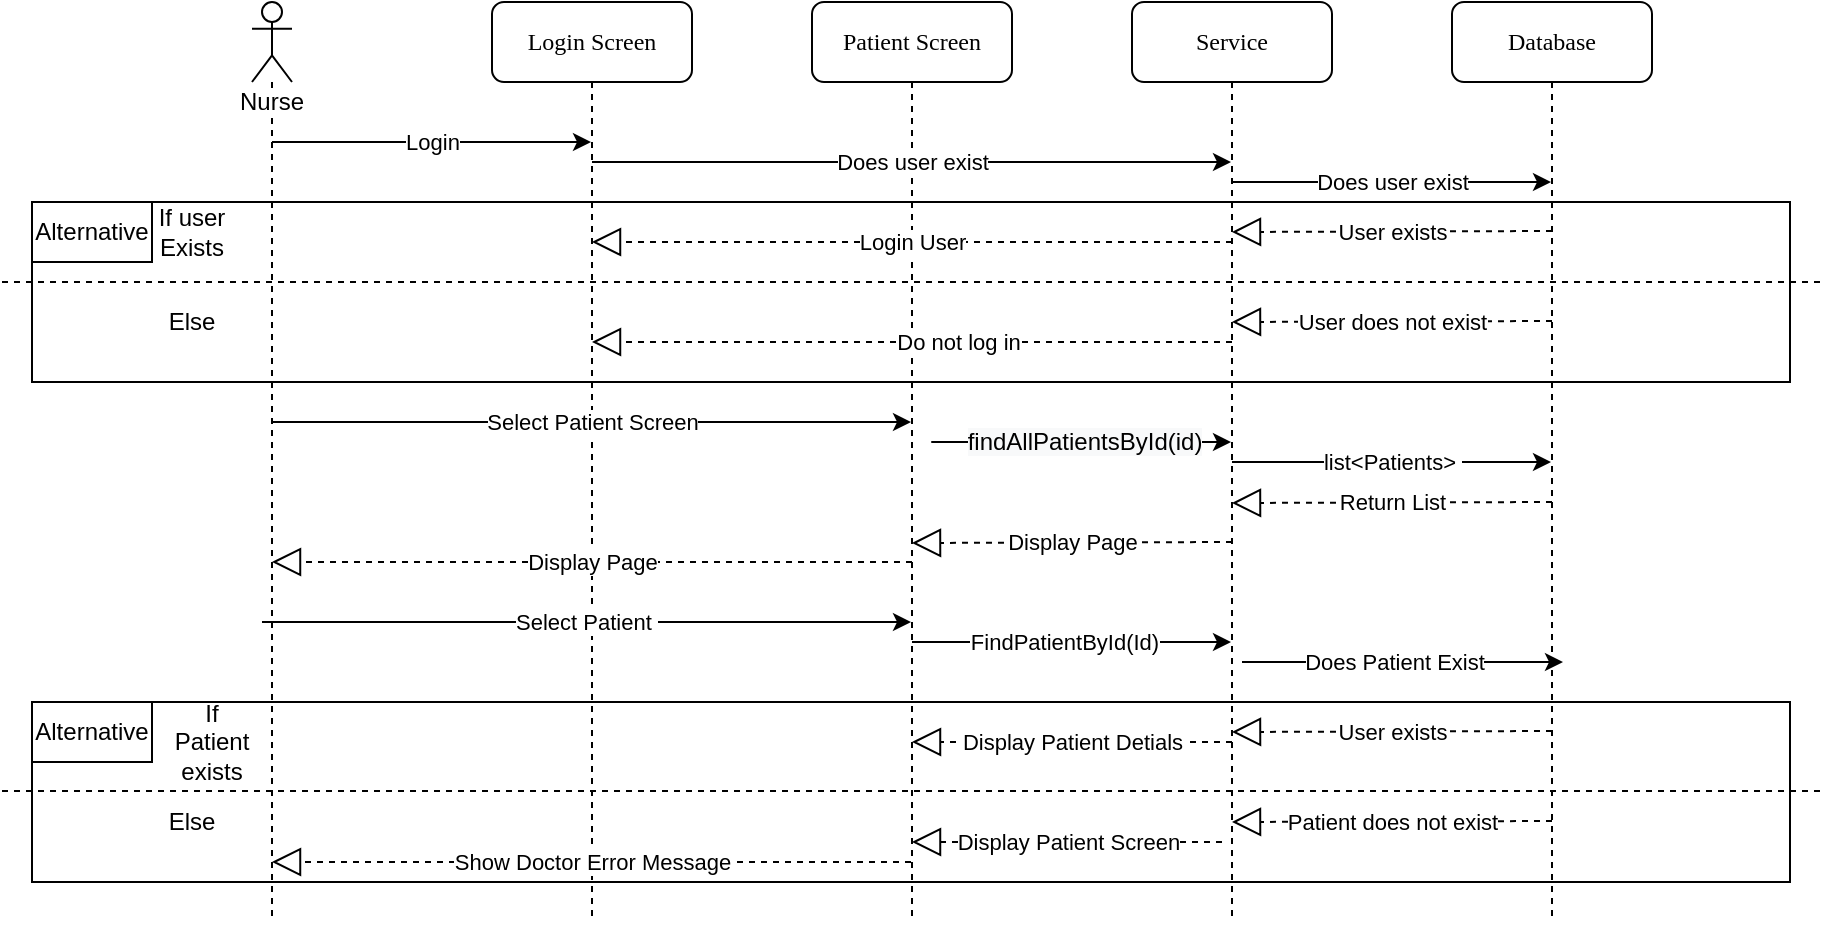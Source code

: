 <mxfile version="12.7.3" type="device" pages="5"><diagram id="mpTRkpdHRbZPKKUwTnbU" name="View Patient Record"><mxGraphModel dx="1225" dy="847" grid="1" gridSize="10" guides="1" tooltips="1" connect="1" arrows="1" fold="1" page="1" pageScale="1" pageWidth="827" pageHeight="1169" math="0" shadow="0"><root><mxCell id="FmdSYEytpBRhpdNF4_9V-0"/><mxCell id="FmdSYEytpBRhpdNF4_9V-1" parent="FmdSYEytpBRhpdNF4_9V-0"/><mxCell id="TWvuLDf86ubLm1BHW4rr-32" value="" style="rounded=0;whiteSpace=wrap;html=1;" vertex="1" parent="FmdSYEytpBRhpdNF4_9V-1"><mxGeometry x="45" y="450" width="879" height="90" as="geometry"/></mxCell><mxCell id="TWvuLDf86ubLm1BHW4rr-33" value="User exists" style="endArrow=block;dashed=1;endFill=0;endSize=12;html=1;" edge="1" parent="FmdSYEytpBRhpdNF4_9V-1"><mxGeometry width="160" relative="1" as="geometry"><mxPoint x="805" y="464.5" as="sourcePoint"/><mxPoint x="645" y="465" as="targetPoint"/></mxGeometry></mxCell><mxCell id="TWvuLDf86ubLm1BHW4rr-34" value="Alternative" style="rounded=0;whiteSpace=wrap;html=1;" vertex="1" parent="FmdSYEytpBRhpdNF4_9V-1"><mxGeometry x="45" y="450" width="60" height="30" as="geometry"/></mxCell><mxCell id="TWvuLDf86ubLm1BHW4rr-35" value="If Patient exists" style="text;html=1;strokeColor=none;fillColor=none;align=center;verticalAlign=middle;whiteSpace=wrap;rounded=0;" vertex="1" parent="FmdSYEytpBRhpdNF4_9V-1"><mxGeometry x="114.5" y="460" width="40" height="20" as="geometry"/></mxCell><mxCell id="TWvuLDf86ubLm1BHW4rr-36" value="Display Patient Detials" style="endArrow=block;dashed=1;endFill=0;endSize=12;html=1;" edge="1" parent="FmdSYEytpBRhpdNF4_9V-1" target="TWvuLDf86ubLm1BHW4rr-41"><mxGeometry width="160" relative="1" as="geometry"><mxPoint x="645" y="470" as="sourcePoint"/><mxPoint x="324.5" y="470" as="targetPoint"/><mxPoint as="offset"/></mxGeometry></mxCell><mxCell id="TWvuLDf86ubLm1BHW4rr-37" value="" style="endArrow=none;dashed=1;html=1;" edge="1" parent="FmdSYEytpBRhpdNF4_9V-1"><mxGeometry width="50" height="50" relative="1" as="geometry"><mxPoint x="30" y="494.5" as="sourcePoint"/><mxPoint x="940" y="494.5" as="targetPoint"/></mxGeometry></mxCell><mxCell id="TWvuLDf86ubLm1BHW4rr-38" value="Else" style="text;html=1;strokeColor=none;fillColor=none;align=center;verticalAlign=middle;whiteSpace=wrap;rounded=0;" vertex="1" parent="FmdSYEytpBRhpdNF4_9V-1"><mxGeometry x="105" y="500" width="40" height="20" as="geometry"/></mxCell><mxCell id="TWvuLDf86ubLm1BHW4rr-39" value="Patient does not exist" style="endArrow=block;dashed=1;endFill=0;endSize=12;html=1;" edge="1" parent="FmdSYEytpBRhpdNF4_9V-1"><mxGeometry width="160" relative="1" as="geometry"><mxPoint x="805" y="509.5" as="sourcePoint"/><mxPoint x="645" y="510" as="targetPoint"/></mxGeometry></mxCell><mxCell id="TWvuLDf86ubLm1BHW4rr-40" value="" style="rounded=0;whiteSpace=wrap;html=1;" vertex="1" parent="FmdSYEytpBRhpdNF4_9V-1"><mxGeometry x="45" y="200" width="879" height="90" as="geometry"/></mxCell><mxCell id="TWvuLDf86ubLm1BHW4rr-41" value="Patient Screen" style="shape=umlLifeline;perimeter=lifelinePerimeter;whiteSpace=wrap;html=1;container=1;collapsible=0;recursiveResize=0;outlineConnect=0;rounded=1;shadow=0;comic=0;labelBackgroundColor=none;strokeWidth=1;fontFamily=Verdana;fontSize=12;align=center;" vertex="1" parent="FmdSYEytpBRhpdNF4_9V-1"><mxGeometry x="435" y="100" width="100" height="460" as="geometry"/></mxCell><mxCell id="TWvuLDf86ubLm1BHW4rr-42" value="Nurse" style="shape=umlLifeline;participant=umlActor;perimeter=lifelinePerimeter;whiteSpace=wrap;html=1;container=1;collapsible=0;recursiveResize=0;verticalAlign=top;spacingTop=36;labelBackgroundColor=#ffffff;outlineConnect=0;" vertex="1" parent="FmdSYEytpBRhpdNF4_9V-1"><mxGeometry x="155" y="100" width="20" height="460" as="geometry"/></mxCell><mxCell id="TWvuLDf86ubLm1BHW4rr-43" value="Login Screen" style="shape=umlLifeline;perimeter=lifelinePerimeter;whiteSpace=wrap;html=1;container=1;collapsible=0;recursiveResize=0;outlineConnect=0;rounded=1;shadow=0;comic=0;labelBackgroundColor=none;strokeWidth=1;fontFamily=Verdana;fontSize=12;align=center;" vertex="1" parent="FmdSYEytpBRhpdNF4_9V-1"><mxGeometry x="275" y="100" width="100" height="460" as="geometry"/></mxCell><mxCell id="TWvuLDf86ubLm1BHW4rr-44" value="Service" style="shape=umlLifeline;perimeter=lifelinePerimeter;whiteSpace=wrap;html=1;container=1;collapsible=0;recursiveResize=0;outlineConnect=0;rounded=1;shadow=0;comic=0;labelBackgroundColor=none;strokeWidth=1;fontFamily=Verdana;fontSize=12;align=center;" vertex="1" parent="FmdSYEytpBRhpdNF4_9V-1"><mxGeometry x="595" y="100" width="100" height="460" as="geometry"/></mxCell><mxCell id="TWvuLDf86ubLm1BHW4rr-45" value="Database" style="shape=umlLifeline;perimeter=lifelinePerimeter;whiteSpace=wrap;html=1;container=1;collapsible=0;recursiveResize=0;outlineConnect=0;rounded=1;shadow=0;comic=0;labelBackgroundColor=none;strokeWidth=1;fontFamily=Verdana;fontSize=12;align=center;" vertex="1" parent="FmdSYEytpBRhpdNF4_9V-1"><mxGeometry x="755" y="100" width="100" height="460" as="geometry"/></mxCell><mxCell id="TWvuLDf86ubLm1BHW4rr-46" value="Login" style="endArrow=classic;html=1;" edge="1" parent="FmdSYEytpBRhpdNF4_9V-1" source="TWvuLDf86ubLm1BHW4rr-42" target="TWvuLDf86ubLm1BHW4rr-43"><mxGeometry width="50" height="50" relative="1" as="geometry"><mxPoint x="255" y="230" as="sourcePoint"/><mxPoint x="305" y="180" as="targetPoint"/><Array as="points"><mxPoint x="225" y="170"/></Array></mxGeometry></mxCell><mxCell id="TWvuLDf86ubLm1BHW4rr-47" value="Does user exist" style="endArrow=classic;html=1;" edge="1" parent="FmdSYEytpBRhpdNF4_9V-1" source="TWvuLDf86ubLm1BHW4rr-43" target="TWvuLDf86ubLm1BHW4rr-44"><mxGeometry width="50" height="50" relative="1" as="geometry"><mxPoint x="315" y="180" as="sourcePoint"/><mxPoint x="475" y="240" as="targetPoint"/><Array as="points"><mxPoint x="395" y="180"/><mxPoint x="415" y="180"/></Array></mxGeometry></mxCell><mxCell id="TWvuLDf86ubLm1BHW4rr-48" value="Does user exist" style="endArrow=classic;html=1;" edge="1" parent="FmdSYEytpBRhpdNF4_9V-1" source="TWvuLDf86ubLm1BHW4rr-44" target="TWvuLDf86ubLm1BHW4rr-45"><mxGeometry width="50" height="50" relative="1" as="geometry"><mxPoint x="675" y="250" as="sourcePoint"/><mxPoint x="705" y="200" as="targetPoint"/><Array as="points"><mxPoint x="745" y="190"/><mxPoint x="785" y="190"/></Array></mxGeometry></mxCell><mxCell id="TWvuLDf86ubLm1BHW4rr-49" value="User exists" style="endArrow=block;dashed=1;endFill=0;endSize=12;html=1;" edge="1" parent="FmdSYEytpBRhpdNF4_9V-1"><mxGeometry width="160" relative="1" as="geometry"><mxPoint x="805" y="214.5" as="sourcePoint"/><mxPoint x="645" y="215" as="targetPoint"/></mxGeometry></mxCell><mxCell id="TWvuLDf86ubLm1BHW4rr-50" value="Alternative" style="rounded=0;whiteSpace=wrap;html=1;" vertex="1" parent="FmdSYEytpBRhpdNF4_9V-1"><mxGeometry x="45" y="200" width="60" height="30" as="geometry"/></mxCell><mxCell id="TWvuLDf86ubLm1BHW4rr-51" value="If user Exists" style="text;html=1;strokeColor=none;fillColor=none;align=center;verticalAlign=middle;whiteSpace=wrap;rounded=0;" vertex="1" parent="FmdSYEytpBRhpdNF4_9V-1"><mxGeometry x="105" y="205" width="40" height="20" as="geometry"/></mxCell><mxCell id="TWvuLDf86ubLm1BHW4rr-52" value="Login User" style="endArrow=block;dashed=1;endFill=0;endSize=12;html=1;" edge="1" parent="FmdSYEytpBRhpdNF4_9V-1" target="TWvuLDf86ubLm1BHW4rr-43"><mxGeometry width="160" relative="1" as="geometry"><mxPoint x="645" y="220" as="sourcePoint"/><mxPoint x="485" y="220.5" as="targetPoint"/><mxPoint as="offset"/></mxGeometry></mxCell><mxCell id="TWvuLDf86ubLm1BHW4rr-53" value="" style="endArrow=none;dashed=1;html=1;" edge="1" parent="FmdSYEytpBRhpdNF4_9V-1"><mxGeometry width="50" height="50" relative="1" as="geometry"><mxPoint x="30" y="240" as="sourcePoint"/><mxPoint x="940" y="240" as="targetPoint"/></mxGeometry></mxCell><mxCell id="TWvuLDf86ubLm1BHW4rr-54" value="Else" style="text;html=1;strokeColor=none;fillColor=none;align=center;verticalAlign=middle;whiteSpace=wrap;rounded=0;" vertex="1" parent="FmdSYEytpBRhpdNF4_9V-1"><mxGeometry x="105" y="250" width="40" height="20" as="geometry"/></mxCell><mxCell id="TWvuLDf86ubLm1BHW4rr-55" value="User does not exist" style="endArrow=block;dashed=1;endFill=0;endSize=12;html=1;" edge="1" parent="FmdSYEytpBRhpdNF4_9V-1"><mxGeometry width="160" relative="1" as="geometry"><mxPoint x="805" y="259.5" as="sourcePoint"/><mxPoint x="645" y="260" as="targetPoint"/></mxGeometry></mxCell><mxCell id="TWvuLDf86ubLm1BHW4rr-56" value="Do not log in" style="endArrow=block;dashed=1;endFill=0;endSize=12;html=1;" edge="1" parent="FmdSYEytpBRhpdNF4_9V-1" target="TWvuLDf86ubLm1BHW4rr-43"><mxGeometry x="-0.143" width="160" relative="1" as="geometry"><mxPoint x="645" y="270" as="sourcePoint"/><mxPoint x="435" y="270" as="targetPoint"/><mxPoint as="offset"/></mxGeometry></mxCell><mxCell id="TWvuLDf86ubLm1BHW4rr-57" value="Select Patient Screen" style="endArrow=classic;html=1;" edge="1" parent="FmdSYEytpBRhpdNF4_9V-1" target="TWvuLDf86ubLm1BHW4rr-41"><mxGeometry width="50" height="50" relative="1" as="geometry"><mxPoint x="164.997" y="310" as="sourcePoint"/><mxPoint x="324.83" y="310" as="targetPoint"/><Array as="points"><mxPoint x="225.33" y="310"/></Array></mxGeometry></mxCell><mxCell id="TWvuLDf86ubLm1BHW4rr-58" value="" style="endArrow=classic;html=1;" edge="1" parent="FmdSYEytpBRhpdNF4_9V-1" target="TWvuLDf86ubLm1BHW4rr-44"><mxGeometry width="50" height="50" relative="1" as="geometry"><mxPoint x="520" y="320" as="sourcePoint"/><mxPoint x="475" y="340" as="targetPoint"/><Array as="points"><mxPoint x="490" y="320"/></Array></mxGeometry></mxCell><mxCell id="TWvuLDf86ubLm1BHW4rr-59" value="&lt;span style=&quot;text-align: left ; background-color: rgb(248 , 249 , 250)&quot;&gt;findAllPatientsById(id)&lt;/span&gt;" style="text;html=1;align=center;verticalAlign=middle;resizable=0;points=[];labelBackgroundColor=#ffffff;" vertex="1" connectable="0" parent="TWvuLDf86ubLm1BHW4rr-58"><mxGeometry x="0.089" y="-2" relative="1" as="geometry"><mxPoint x="10.0" y="-2" as="offset"/></mxGeometry></mxCell><mxCell id="TWvuLDf86ubLm1BHW4rr-60" value="list&amp;lt;Patients&amp;gt;&amp;nbsp;" style="endArrow=classic;html=1;" edge="1" parent="FmdSYEytpBRhpdNF4_9V-1" source="TWvuLDf86ubLm1BHW4rr-44" target="TWvuLDf86ubLm1BHW4rr-45"><mxGeometry width="50" height="50" relative="1" as="geometry"><mxPoint x="685" y="410" as="sourcePoint"/><mxPoint x="735" y="360" as="targetPoint"/><Array as="points"><mxPoint x="775" y="330"/></Array></mxGeometry></mxCell><mxCell id="TWvuLDf86ubLm1BHW4rr-61" value="Return List" style="endArrow=block;dashed=1;endFill=0;endSize=12;html=1;" edge="1" parent="FmdSYEytpBRhpdNF4_9V-1"><mxGeometry width="160" relative="1" as="geometry"><mxPoint x="805" y="350" as="sourcePoint"/><mxPoint x="645" y="350.5" as="targetPoint"/></mxGeometry></mxCell><mxCell id="TWvuLDf86ubLm1BHW4rr-62" value="Display Page" style="endArrow=block;dashed=1;endFill=0;endSize=12;html=1;" edge="1" parent="FmdSYEytpBRhpdNF4_9V-1"><mxGeometry width="160" relative="1" as="geometry"><mxPoint x="645" y="370" as="sourcePoint"/><mxPoint x="485" y="370.5" as="targetPoint"/></mxGeometry></mxCell><mxCell id="TWvuLDf86ubLm1BHW4rr-63" value="Display Page" style="endArrow=block;dashed=1;endFill=0;endSize=12;html=1;" edge="1" parent="FmdSYEytpBRhpdNF4_9V-1" target="TWvuLDf86ubLm1BHW4rr-42"><mxGeometry width="160" relative="1" as="geometry"><mxPoint x="485" y="380" as="sourcePoint"/><mxPoint x="325" y="380.5" as="targetPoint"/></mxGeometry></mxCell><mxCell id="TWvuLDf86ubLm1BHW4rr-64" value="Select Patient&amp;nbsp;" style="endArrow=classic;html=1;" edge="1" parent="FmdSYEytpBRhpdNF4_9V-1" target="TWvuLDf86ubLm1BHW4rr-41"><mxGeometry width="50" height="50" relative="1" as="geometry"><mxPoint x="159.997" y="410" as="sourcePoint"/><mxPoint x="319.83" y="410" as="targetPoint"/><Array as="points"><mxPoint x="220.33" y="410"/></Array></mxGeometry></mxCell><mxCell id="TWvuLDf86ubLm1BHW4rr-65" value="FindPatientById(Id)" style="endArrow=classic;html=1;" edge="1" parent="FmdSYEytpBRhpdNF4_9V-1" source="TWvuLDf86ubLm1BHW4rr-41" target="TWvuLDf86ubLm1BHW4rr-44"><mxGeometry x="-0.056" width="50" height="50" relative="1" as="geometry"><mxPoint x="490" y="430" as="sourcePoint"/><mxPoint x="640" y="430" as="targetPoint"/><Array as="points"><mxPoint x="485" y="420"/></Array><mxPoint as="offset"/></mxGeometry></mxCell><mxCell id="TWvuLDf86ubLm1BHW4rr-66" value="Does Patient Exist" style="endArrow=classic;html=1;" edge="1" parent="FmdSYEytpBRhpdNF4_9V-1"><mxGeometry x="-0.056" width="50" height="50" relative="1" as="geometry"><mxPoint x="650" y="430" as="sourcePoint"/><mxPoint x="810" y="430" as="targetPoint"/><Array as="points"><mxPoint x="650.5" y="430"/><mxPoint x="810.5" y="430"/></Array><mxPoint as="offset"/></mxGeometry></mxCell><mxCell id="TWvuLDf86ubLm1BHW4rr-67" value="Display Patient Screen" style="endArrow=block;dashed=1;endFill=0;endSize=12;html=1;" edge="1" parent="FmdSYEytpBRhpdNF4_9V-1" target="TWvuLDf86ubLm1BHW4rr-41"><mxGeometry width="160" relative="1" as="geometry"><mxPoint x="640" y="520" as="sourcePoint"/><mxPoint x="490" y="520" as="targetPoint"/><mxPoint as="offset"/></mxGeometry></mxCell><mxCell id="TWvuLDf86ubLm1BHW4rr-68" value="Show Doctor Error Message" style="endArrow=block;dashed=1;endFill=0;endSize=12;html=1;" edge="1" parent="FmdSYEytpBRhpdNF4_9V-1" source="TWvuLDf86ubLm1BHW4rr-41" target="TWvuLDf86ubLm1BHW4rr-42"><mxGeometry width="160" relative="1" as="geometry"><mxPoint x="475.5" y="530" as="sourcePoint"/><mxPoint x="330" y="530" as="targetPoint"/><mxPoint as="offset"/><Array as="points"><mxPoint x="240" y="530"/></Array></mxGeometry></mxCell></root></mxGraphModel></diagram><diagram id="ONc0ySwCG3auC_BwbYgm" name="Modify Patient Record"><mxGraphModel dx="1225" dy="847" grid="1" gridSize="10" guides="1" tooltips="1" connect="1" arrows="1" fold="1" page="1" pageScale="1" pageWidth="827" pageHeight="1169" math="0" shadow="0"><root><mxCell id="NnYoI3EStOIPcDRnWDI2-0"/><mxCell id="NnYoI3EStOIPcDRnWDI2-1" parent="NnYoI3EStOIPcDRnWDI2-0"/><mxCell id="TLd54kXxAPcBotnZWBAb-0" value="" style="rounded=0;whiteSpace=wrap;html=1;" parent="NnYoI3EStOIPcDRnWDI2-1" vertex="1"><mxGeometry x="45" y="450" width="879" height="90" as="geometry"/></mxCell><mxCell id="TLd54kXxAPcBotnZWBAb-1" value="User exists" style="endArrow=block;dashed=1;endFill=0;endSize=12;html=1;" parent="NnYoI3EStOIPcDRnWDI2-1" edge="1"><mxGeometry width="160" relative="1" as="geometry"><mxPoint x="805" y="464.5" as="sourcePoint"/><mxPoint x="645" y="465" as="targetPoint"/></mxGeometry></mxCell><mxCell id="TLd54kXxAPcBotnZWBAb-2" value="Alternative" style="rounded=0;whiteSpace=wrap;html=1;" parent="NnYoI3EStOIPcDRnWDI2-1" vertex="1"><mxGeometry x="45" y="450" width="60" height="30" as="geometry"/></mxCell><mxCell id="TLd54kXxAPcBotnZWBAb-3" value="If Patient exists" style="text;html=1;strokeColor=none;fillColor=none;align=center;verticalAlign=middle;whiteSpace=wrap;rounded=0;" parent="NnYoI3EStOIPcDRnWDI2-1" vertex="1"><mxGeometry x="114.5" y="460" width="40" height="20" as="geometry"/></mxCell><mxCell id="TLd54kXxAPcBotnZWBAb-4" value="Display Patient Detials" style="endArrow=block;dashed=1;endFill=0;endSize=12;html=1;" parent="NnYoI3EStOIPcDRnWDI2-1" target="TLd54kXxAPcBotnZWBAb-10" edge="1"><mxGeometry width="160" relative="1" as="geometry"><mxPoint x="645" y="470" as="sourcePoint"/><mxPoint x="324.5" y="470" as="targetPoint"/><mxPoint as="offset"/></mxGeometry></mxCell><mxCell id="TLd54kXxAPcBotnZWBAb-5" value="" style="endArrow=none;dashed=1;html=1;" parent="NnYoI3EStOIPcDRnWDI2-1" edge="1"><mxGeometry width="50" height="50" relative="1" as="geometry"><mxPoint x="30" y="494.5" as="sourcePoint"/><mxPoint x="940" y="494.5" as="targetPoint"/></mxGeometry></mxCell><mxCell id="TLd54kXxAPcBotnZWBAb-6" value="Else" style="text;html=1;strokeColor=none;fillColor=none;align=center;verticalAlign=middle;whiteSpace=wrap;rounded=0;" parent="NnYoI3EStOIPcDRnWDI2-1" vertex="1"><mxGeometry x="105" y="500" width="40" height="20" as="geometry"/></mxCell><mxCell id="TLd54kXxAPcBotnZWBAb-7" value="Patient does not exist" style="endArrow=block;dashed=1;endFill=0;endSize=12;html=1;" parent="NnYoI3EStOIPcDRnWDI2-1" edge="1"><mxGeometry width="160" relative="1" as="geometry"><mxPoint x="805" y="509.5" as="sourcePoint"/><mxPoint x="645" y="510" as="targetPoint"/></mxGeometry></mxCell><mxCell id="TLd54kXxAPcBotnZWBAb-8" value="" style="rounded=0;whiteSpace=wrap;html=1;" parent="NnYoI3EStOIPcDRnWDI2-1" vertex="1"><mxGeometry x="45" y="590" width="879" height="110" as="geometry"/></mxCell><mxCell id="TLd54kXxAPcBotnZWBAb-9" value="" style="rounded=0;whiteSpace=wrap;html=1;" parent="NnYoI3EStOIPcDRnWDI2-1" vertex="1"><mxGeometry x="45" y="200" width="879" height="90" as="geometry"/></mxCell><mxCell id="TLd54kXxAPcBotnZWBAb-10" value="Patient Screen" style="shape=umlLifeline;perimeter=lifelinePerimeter;whiteSpace=wrap;html=1;container=1;collapsible=0;recursiveResize=0;outlineConnect=0;rounded=1;shadow=0;comic=0;labelBackgroundColor=none;strokeWidth=1;fontFamily=Verdana;fontSize=12;align=center;" parent="NnYoI3EStOIPcDRnWDI2-1" vertex="1"><mxGeometry x="435" y="100" width="100" height="620" as="geometry"/></mxCell><mxCell id="TLd54kXxAPcBotnZWBAb-11" value="Nurse" style="shape=umlLifeline;participant=umlActor;perimeter=lifelinePerimeter;whiteSpace=wrap;html=1;container=1;collapsible=0;recursiveResize=0;verticalAlign=top;spacingTop=36;labelBackgroundColor=#ffffff;outlineConnect=0;" parent="NnYoI3EStOIPcDRnWDI2-1" vertex="1"><mxGeometry x="155" y="100" width="20" height="620" as="geometry"/></mxCell><mxCell id="TLd54kXxAPcBotnZWBAb-12" value="Login Screen" style="shape=umlLifeline;perimeter=lifelinePerimeter;whiteSpace=wrap;html=1;container=1;collapsible=0;recursiveResize=0;outlineConnect=0;rounded=1;shadow=0;comic=0;labelBackgroundColor=none;strokeWidth=1;fontFamily=Verdana;fontSize=12;align=center;" parent="NnYoI3EStOIPcDRnWDI2-1" vertex="1"><mxGeometry x="275" y="100" width="100" height="620" as="geometry"/></mxCell><mxCell id="TLd54kXxAPcBotnZWBAb-13" value="Service" style="shape=umlLifeline;perimeter=lifelinePerimeter;whiteSpace=wrap;html=1;container=1;collapsible=0;recursiveResize=0;outlineConnect=0;rounded=1;shadow=0;comic=0;labelBackgroundColor=none;strokeWidth=1;fontFamily=Verdana;fontSize=12;align=center;" parent="NnYoI3EStOIPcDRnWDI2-1" vertex="1"><mxGeometry x="595" y="100" width="100" height="620" as="geometry"/></mxCell><mxCell id="TLd54kXxAPcBotnZWBAb-14" value="Database" style="shape=umlLifeline;perimeter=lifelinePerimeter;whiteSpace=wrap;html=1;container=1;collapsible=0;recursiveResize=0;outlineConnect=0;rounded=1;shadow=0;comic=0;labelBackgroundColor=none;strokeWidth=1;fontFamily=Verdana;fontSize=12;align=center;" parent="NnYoI3EStOIPcDRnWDI2-1" vertex="1"><mxGeometry x="755" y="100" width="100" height="620" as="geometry"/></mxCell><mxCell id="TLd54kXxAPcBotnZWBAb-15" value="Login" style="endArrow=classic;html=1;" parent="NnYoI3EStOIPcDRnWDI2-1" source="TLd54kXxAPcBotnZWBAb-11" target="TLd54kXxAPcBotnZWBAb-12" edge="1"><mxGeometry width="50" height="50" relative="1" as="geometry"><mxPoint x="255" y="230" as="sourcePoint"/><mxPoint x="305" y="180" as="targetPoint"/><Array as="points"><mxPoint x="225" y="170"/></Array></mxGeometry></mxCell><mxCell id="TLd54kXxAPcBotnZWBAb-16" value="Does user exist" style="endArrow=classic;html=1;" parent="NnYoI3EStOIPcDRnWDI2-1" source="TLd54kXxAPcBotnZWBAb-12" target="TLd54kXxAPcBotnZWBAb-13" edge="1"><mxGeometry width="50" height="50" relative="1" as="geometry"><mxPoint x="315" y="180" as="sourcePoint"/><mxPoint x="475" y="240" as="targetPoint"/><Array as="points"><mxPoint x="395" y="180"/><mxPoint x="415" y="180"/></Array></mxGeometry></mxCell><mxCell id="TLd54kXxAPcBotnZWBAb-17" value="Does user exist" style="endArrow=classic;html=1;" parent="NnYoI3EStOIPcDRnWDI2-1" source="TLd54kXxAPcBotnZWBAb-13" target="TLd54kXxAPcBotnZWBAb-14" edge="1"><mxGeometry width="50" height="50" relative="1" as="geometry"><mxPoint x="675" y="250" as="sourcePoint"/><mxPoint x="705" y="200" as="targetPoint"/><Array as="points"><mxPoint x="745" y="190"/><mxPoint x="785" y="190"/></Array></mxGeometry></mxCell><mxCell id="TLd54kXxAPcBotnZWBAb-18" value="User exists" style="endArrow=block;dashed=1;endFill=0;endSize=12;html=1;" parent="NnYoI3EStOIPcDRnWDI2-1" edge="1"><mxGeometry width="160" relative="1" as="geometry"><mxPoint x="805" y="214.5" as="sourcePoint"/><mxPoint x="645" y="215" as="targetPoint"/></mxGeometry></mxCell><mxCell id="TLd54kXxAPcBotnZWBAb-19" value="Alternative" style="rounded=0;whiteSpace=wrap;html=1;" parent="NnYoI3EStOIPcDRnWDI2-1" vertex="1"><mxGeometry x="45" y="200" width="60" height="30" as="geometry"/></mxCell><mxCell id="TLd54kXxAPcBotnZWBAb-20" value="If user Exists" style="text;html=1;strokeColor=none;fillColor=none;align=center;verticalAlign=middle;whiteSpace=wrap;rounded=0;" parent="NnYoI3EStOIPcDRnWDI2-1" vertex="1"><mxGeometry x="105" y="205" width="40" height="20" as="geometry"/></mxCell><mxCell id="TLd54kXxAPcBotnZWBAb-21" value="Login User" style="endArrow=block;dashed=1;endFill=0;endSize=12;html=1;" parent="NnYoI3EStOIPcDRnWDI2-1" target="TLd54kXxAPcBotnZWBAb-12" edge="1"><mxGeometry width="160" relative="1" as="geometry"><mxPoint x="645" y="220" as="sourcePoint"/><mxPoint x="485" y="220.5" as="targetPoint"/><mxPoint as="offset"/></mxGeometry></mxCell><mxCell id="TLd54kXxAPcBotnZWBAb-22" value="" style="endArrow=none;dashed=1;html=1;" parent="NnYoI3EStOIPcDRnWDI2-1" edge="1"><mxGeometry width="50" height="50" relative="1" as="geometry"><mxPoint x="30" y="240" as="sourcePoint"/><mxPoint x="940" y="240" as="targetPoint"/></mxGeometry></mxCell><mxCell id="TLd54kXxAPcBotnZWBAb-23" value="Else" style="text;html=1;strokeColor=none;fillColor=none;align=center;verticalAlign=middle;whiteSpace=wrap;rounded=0;" parent="NnYoI3EStOIPcDRnWDI2-1" vertex="1"><mxGeometry x="105" y="250" width="40" height="20" as="geometry"/></mxCell><mxCell id="TLd54kXxAPcBotnZWBAb-24" value="User does not exist" style="endArrow=block;dashed=1;endFill=0;endSize=12;html=1;" parent="NnYoI3EStOIPcDRnWDI2-1" edge="1"><mxGeometry width="160" relative="1" as="geometry"><mxPoint x="805" y="259.5" as="sourcePoint"/><mxPoint x="645" y="260" as="targetPoint"/></mxGeometry></mxCell><mxCell id="TLd54kXxAPcBotnZWBAb-25" value="Do not log in" style="endArrow=block;dashed=1;endFill=0;endSize=12;html=1;" parent="NnYoI3EStOIPcDRnWDI2-1" target="TLd54kXxAPcBotnZWBAb-12" edge="1"><mxGeometry x="-0.143" width="160" relative="1" as="geometry"><mxPoint x="645" y="270" as="sourcePoint"/><mxPoint x="435" y="270" as="targetPoint"/><mxPoint as="offset"/></mxGeometry></mxCell><mxCell id="TLd54kXxAPcBotnZWBAb-26" value="Select Patient Screen" style="endArrow=classic;html=1;" parent="NnYoI3EStOIPcDRnWDI2-1" edge="1" target="TLd54kXxAPcBotnZWBAb-10"><mxGeometry width="50" height="50" relative="1" as="geometry"><mxPoint x="164.997" y="310" as="sourcePoint"/><mxPoint x="324.83" y="310" as="targetPoint"/><Array as="points"><mxPoint x="225.33" y="310"/></Array></mxGeometry></mxCell><mxCell id="TLd54kXxAPcBotnZWBAb-27" value="" style="endArrow=classic;html=1;" parent="NnYoI3EStOIPcDRnWDI2-1" target="TLd54kXxAPcBotnZWBAb-13" edge="1"><mxGeometry width="50" height="50" relative="1" as="geometry"><mxPoint x="490" y="320" as="sourcePoint"/><mxPoint x="475" y="340" as="targetPoint"/><Array as="points"><mxPoint x="490" y="320"/></Array></mxGeometry></mxCell><mxCell id="TLd54kXxAPcBotnZWBAb-28" value="&lt;span style=&quot;text-align: left ; background-color: rgb(248 , 249 , 250)&quot;&gt;findAllPatientsById(id)&lt;/span&gt;" style="text;html=1;align=center;verticalAlign=middle;resizable=0;points=[];labelBackgroundColor=#ffffff;" parent="TLd54kXxAPcBotnZWBAb-27" vertex="1" connectable="0"><mxGeometry x="0.089" y="-2" relative="1" as="geometry"><mxPoint x="-6.33" y="-2" as="offset"/></mxGeometry></mxCell><mxCell id="TLd54kXxAPcBotnZWBAb-29" value="list&amp;lt;Patients&amp;gt;&amp;nbsp;" style="endArrow=classic;html=1;" parent="NnYoI3EStOIPcDRnWDI2-1" source="TLd54kXxAPcBotnZWBAb-13" target="TLd54kXxAPcBotnZWBAb-14" edge="1"><mxGeometry width="50" height="50" relative="1" as="geometry"><mxPoint x="685" y="410" as="sourcePoint"/><mxPoint x="735" y="360" as="targetPoint"/><Array as="points"><mxPoint x="775" y="330"/></Array></mxGeometry></mxCell><mxCell id="TLd54kXxAPcBotnZWBAb-30" value="Return List" style="endArrow=block;dashed=1;endFill=0;endSize=12;html=1;" parent="NnYoI3EStOIPcDRnWDI2-1" edge="1"><mxGeometry width="160" relative="1" as="geometry"><mxPoint x="805" y="350" as="sourcePoint"/><mxPoint x="645" y="350.5" as="targetPoint"/></mxGeometry></mxCell><mxCell id="TLd54kXxAPcBotnZWBAb-31" value="Display Page" style="endArrow=block;dashed=1;endFill=0;endSize=12;html=1;" parent="NnYoI3EStOIPcDRnWDI2-1" edge="1"><mxGeometry width="160" relative="1" as="geometry"><mxPoint x="645" y="370" as="sourcePoint"/><mxPoint x="485" y="370.5" as="targetPoint"/></mxGeometry></mxCell><mxCell id="TLd54kXxAPcBotnZWBAb-32" value="Display Page" style="endArrow=block;dashed=1;endFill=0;endSize=12;html=1;" parent="NnYoI3EStOIPcDRnWDI2-1" target="TLd54kXxAPcBotnZWBAb-11" edge="1"><mxGeometry width="160" relative="1" as="geometry"><mxPoint x="485" y="380" as="sourcePoint"/><mxPoint x="325" y="380.5" as="targetPoint"/></mxGeometry></mxCell><mxCell id="TLd54kXxAPcBotnZWBAb-33" value="Modify Patient Details" style="endArrow=classic;html=1;" parent="NnYoI3EStOIPcDRnWDI2-1" edge="1"><mxGeometry width="50" height="50" relative="1" as="geometry"><mxPoint x="165.247" y="560" as="sourcePoint"/><mxPoint x="484.75" y="560" as="targetPoint"/><Array as="points"><mxPoint x="225.58" y="560"/></Array></mxGeometry></mxCell><mxCell id="TLd54kXxAPcBotnZWBAb-34" value="Validate Input" style="endArrow=classic;html=1;" parent="NnYoI3EStOIPcDRnWDI2-1" edge="1"><mxGeometry width="50" height="50" relative="1" as="geometry"><mxPoint x="484" y="580" as="sourcePoint"/><mxPoint x="644" y="580" as="targetPoint"/><Array as="points"><mxPoint x="584.5" y="580"/></Array></mxGeometry></mxCell><mxCell id="TLd54kXxAPcBotnZWBAb-35" value="Alternative" style="rounded=0;whiteSpace=wrap;html=1;" parent="NnYoI3EStOIPcDRnWDI2-1" vertex="1"><mxGeometry x="45" y="590" width="60" height="30" as="geometry"/></mxCell><mxCell id="TLd54kXxAPcBotnZWBAb-36" value="If Input Valid" style="text;html=1;strokeColor=none;fillColor=none;align=center;verticalAlign=middle;whiteSpace=wrap;rounded=0;" parent="NnYoI3EStOIPcDRnWDI2-1" vertex="1"><mxGeometry x="114.5" y="595" width="40" height="20" as="geometry"/></mxCell><mxCell id="TLd54kXxAPcBotnZWBAb-37" value="SavePatient(Patient)" style="endArrow=classic;html=1;" parent="NnYoI3EStOIPcDRnWDI2-1" edge="1"><mxGeometry width="50" height="50" relative="1" as="geometry"><mxPoint x="644.497" y="604.58" as="sourcePoint"/><mxPoint x="804.33" y="604.58" as="targetPoint"/><Array as="points"><mxPoint x="744.83" y="604.58"/></Array></mxGeometry></mxCell><mxCell id="TLd54kXxAPcBotnZWBAb-38" value="Send Confirmation" style="endArrow=block;dashed=1;endFill=0;endSize=12;html=1;" parent="NnYoI3EStOIPcDRnWDI2-1" edge="1"><mxGeometry width="160" relative="1" as="geometry"><mxPoint x="804.5" y="620" as="sourcePoint"/><mxPoint x="644.5" y="620.5" as="targetPoint"/></mxGeometry></mxCell><mxCell id="TLd54kXxAPcBotnZWBAb-39" value="Display &lt;br&gt;Confirmation Screen" style="endArrow=block;dashed=1;endFill=0;endSize=12;html=1;" parent="NnYoI3EStOIPcDRnWDI2-1" edge="1"><mxGeometry width="160" relative="1" as="geometry"><mxPoint x="644.5" y="630" as="sourcePoint"/><mxPoint x="484.5" y="630.5" as="targetPoint"/></mxGeometry></mxCell><mxCell id="TLd54kXxAPcBotnZWBAb-40" value="Display &lt;br&gt;Confirmation Screen" style="endArrow=block;dashed=1;endFill=0;endSize=12;html=1;" parent="NnYoI3EStOIPcDRnWDI2-1" edge="1"><mxGeometry x="-0.001" y="-10" width="160" relative="1" as="geometry"><mxPoint x="484.5" y="640" as="sourcePoint"/><mxPoint x="164" y="640" as="targetPoint"/><Array as="points"><mxPoint x="404.5" y="640"/></Array><mxPoint as="offset"/></mxGeometry></mxCell><mxCell id="TLd54kXxAPcBotnZWBAb-41" value="" style="endArrow=none;dashed=1;html=1;exitX=0;exitY=0.5;exitDx=0;exitDy=0;" parent="NnYoI3EStOIPcDRnWDI2-1" source="TLd54kXxAPcBotnZWBAb-8" edge="1"><mxGeometry width="50" height="50" relative="1" as="geometry"><mxPoint x="234.5" y="870" as="sourcePoint"/><mxPoint x="934.5" y="650" as="targetPoint"/></mxGeometry></mxCell><mxCell id="TLd54kXxAPcBotnZWBAb-42" value="Else" style="text;html=1;strokeColor=none;fillColor=none;align=center;verticalAlign=middle;whiteSpace=wrap;rounded=0;" parent="NnYoI3EStOIPcDRnWDI2-1" vertex="1"><mxGeometry x="114.5" y="660" width="40" height="20" as="geometry"/></mxCell><mxCell id="TLd54kXxAPcBotnZWBAb-43" value="Send Error" style="endArrow=block;dashed=1;endFill=0;endSize=12;html=1;" parent="NnYoI3EStOIPcDRnWDI2-1" edge="1"><mxGeometry width="160" relative="1" as="geometry"><mxPoint x="804.5" y="660" as="sourcePoint"/><mxPoint x="644.5" y="660.5" as="targetPoint"/></mxGeometry></mxCell><mxCell id="TLd54kXxAPcBotnZWBAb-44" value="Display Error" style="endArrow=block;dashed=1;endFill=0;endSize=12;html=1;" parent="NnYoI3EStOIPcDRnWDI2-1" edge="1"><mxGeometry width="160" relative="1" as="geometry"><mxPoint x="644.5" y="669.58" as="sourcePoint"/><mxPoint x="484.5" y="670.08" as="targetPoint"/></mxGeometry></mxCell><mxCell id="TLd54kXxAPcBotnZWBAb-45" value="Display Error" style="endArrow=block;dashed=1;endFill=0;endSize=12;html=1;" parent="NnYoI3EStOIPcDRnWDI2-1" edge="1"><mxGeometry width="160" relative="1" as="geometry"><mxPoint x="484.5" y="680" as="sourcePoint"/><mxPoint x="164" y="680" as="targetPoint"/></mxGeometry></mxCell><mxCell id="TLd54kXxAPcBotnZWBAb-46" value="Select Patient&amp;nbsp;" style="endArrow=classic;html=1;" parent="NnYoI3EStOIPcDRnWDI2-1" target="TLd54kXxAPcBotnZWBAb-10" edge="1"><mxGeometry width="50" height="50" relative="1" as="geometry"><mxPoint x="159.997" y="410" as="sourcePoint"/><mxPoint x="319.83" y="410" as="targetPoint"/><Array as="points"><mxPoint x="220.33" y="410"/></Array></mxGeometry></mxCell><mxCell id="TLd54kXxAPcBotnZWBAb-47" value="FindPatientById(Id)" style="endArrow=classic;html=1;" parent="NnYoI3EStOIPcDRnWDI2-1" source="TLd54kXxAPcBotnZWBAb-10" target="TLd54kXxAPcBotnZWBAb-13" edge="1"><mxGeometry x="-0.056" width="50" height="50" relative="1" as="geometry"><mxPoint x="490" y="430" as="sourcePoint"/><mxPoint x="640" y="430" as="targetPoint"/><Array as="points"><mxPoint x="485" y="420"/><mxPoint x="645" y="420"/></Array><mxPoint as="offset"/></mxGeometry></mxCell><mxCell id="TLd54kXxAPcBotnZWBAb-48" value="Does Patient Exist" style="endArrow=classic;html=1;" parent="NnYoI3EStOIPcDRnWDI2-1" edge="1"><mxGeometry x="-0.056" width="50" height="50" relative="1" as="geometry"><mxPoint x="650" y="430" as="sourcePoint"/><mxPoint x="810" y="430" as="targetPoint"/><Array as="points"><mxPoint x="650.5" y="430"/><mxPoint x="810.5" y="430"/></Array><mxPoint as="offset"/></mxGeometry></mxCell><mxCell id="TLd54kXxAPcBotnZWBAb-49" value="Display Patient Screen" style="endArrow=block;dashed=1;endFill=0;endSize=12;html=1;" parent="NnYoI3EStOIPcDRnWDI2-1" target="TLd54kXxAPcBotnZWBAb-10" edge="1"><mxGeometry width="160" relative="1" as="geometry"><mxPoint x="640" y="520" as="sourcePoint"/><mxPoint x="490" y="520" as="targetPoint"/><mxPoint as="offset"/></mxGeometry></mxCell><mxCell id="TLd54kXxAPcBotnZWBAb-50" value="Show Doctor Error Message" style="endArrow=block;dashed=1;endFill=0;endSize=12;html=1;" parent="NnYoI3EStOIPcDRnWDI2-1" source="TLd54kXxAPcBotnZWBAb-10" target="TLd54kXxAPcBotnZWBAb-11" edge="1"><mxGeometry width="160" relative="1" as="geometry"><mxPoint x="475.5" y="530" as="sourcePoint"/><mxPoint x="330" y="530" as="targetPoint"/><mxPoint as="offset"/><Array as="points"><mxPoint x="240" y="530"/></Array></mxGeometry></mxCell></root></mxGraphModel></diagram><diagram id="tJ3dbx8qs--EurHZr3z8" name="Modify/ Delete Appointment"><mxGraphModel dx="1225" dy="847" grid="1" gridSize="10" guides="1" tooltips="1" connect="1" arrows="1" fold="1" page="1" pageScale="1" pageWidth="827" pageHeight="1169" math="0" shadow="0"><root><mxCell id="daou_D4dXjzm68eL26JU-0"/><mxCell id="daou_D4dXjzm68eL26JU-1" parent="daou_D4dXjzm68eL26JU-0"/><mxCell id="8YlY0a9WpnNhyp_JaDky-0" value="" style="rounded=0;whiteSpace=wrap;html=1;" vertex="1" parent="daou_D4dXjzm68eL26JU-1"><mxGeometry x="44.5" y="609.17" width="879" height="90" as="geometry"/></mxCell><mxCell id="8YlY0a9WpnNhyp_JaDky-1" value="Appointment exists" style="endArrow=block;dashed=1;endFill=0;endSize=12;html=1;" edge="1" parent="daou_D4dXjzm68eL26JU-1"><mxGeometry width="160" relative="1" as="geometry"><mxPoint x="804.5" y="623.67" as="sourcePoint"/><mxPoint x="644.5" y="624.17" as="targetPoint"/></mxGeometry></mxCell><mxCell id="8YlY0a9WpnNhyp_JaDky-2" value="Alternative" style="rounded=0;whiteSpace=wrap;html=1;" vertex="1" parent="daou_D4dXjzm68eL26JU-1"><mxGeometry x="44.5" y="609.17" width="60" height="30" as="geometry"/></mxCell><mxCell id="8YlY0a9WpnNhyp_JaDky-3" value="If Appointment exists" style="text;html=1;strokeColor=none;fillColor=none;align=center;verticalAlign=middle;whiteSpace=wrap;rounded=0;" vertex="1" parent="daou_D4dXjzm68eL26JU-1"><mxGeometry x="114" y="619.17" width="40" height="20" as="geometry"/></mxCell><mxCell id="8YlY0a9WpnNhyp_JaDky-4" value="Display Appointment Details" style="endArrow=block;dashed=1;endFill=0;endSize=12;html=1;" edge="1" parent="daou_D4dXjzm68eL26JU-1"><mxGeometry width="160" relative="1" as="geometry"><mxPoint x="644.5" y="629.17" as="sourcePoint"/><mxPoint x="484.167" y="629.17" as="targetPoint"/><mxPoint as="offset"/></mxGeometry></mxCell><mxCell id="8YlY0a9WpnNhyp_JaDky-5" value="Else" style="text;html=1;strokeColor=none;fillColor=none;align=center;verticalAlign=middle;whiteSpace=wrap;rounded=0;" vertex="1" parent="daou_D4dXjzm68eL26JU-1"><mxGeometry x="104.5" y="659.17" width="40" height="20" as="geometry"/></mxCell><mxCell id="8YlY0a9WpnNhyp_JaDky-6" value="Appointment does not exist" style="endArrow=block;dashed=1;endFill=0;endSize=12;html=1;" edge="1" parent="daou_D4dXjzm68eL26JU-1"><mxGeometry width="160" relative="1" as="geometry"><mxPoint x="804.5" y="668.67" as="sourcePoint"/><mxPoint x="644.5" y="669.17" as="targetPoint"/></mxGeometry></mxCell><mxCell id="8YlY0a9WpnNhyp_JaDky-7" value="Display Appointment Screen" style="endArrow=block;dashed=1;endFill=0;endSize=12;html=1;" edge="1" parent="daou_D4dXjzm68eL26JU-1"><mxGeometry width="160" relative="1" as="geometry"><mxPoint x="639.5" y="679.17" as="sourcePoint"/><mxPoint x="484.167" y="679.17" as="targetPoint"/><mxPoint as="offset"/></mxGeometry></mxCell><mxCell id="8YlY0a9WpnNhyp_JaDky-8" value="Show Error Message" style="endArrow=block;dashed=1;endFill=0;endSize=12;html=1;" edge="1" parent="daou_D4dXjzm68eL26JU-1"><mxGeometry width="160" relative="1" as="geometry"><mxPoint x="484" y="689.17" as="sourcePoint"/><mxPoint x="164.167" y="689.17" as="targetPoint"/><mxPoint as="offset"/><Array as="points"><mxPoint x="239.5" y="689.17"/></Array></mxGeometry></mxCell><mxCell id="8YlY0a9WpnNhyp_JaDky-9" value="" style="rounded=0;whiteSpace=wrap;html=1;" vertex="1" parent="daou_D4dXjzm68eL26JU-1"><mxGeometry x="45" y="450" width="879" height="90" as="geometry"/></mxCell><mxCell id="8YlY0a9WpnNhyp_JaDky-10" value="User exists" style="endArrow=block;dashed=1;endFill=0;endSize=12;html=1;" edge="1" parent="daou_D4dXjzm68eL26JU-1"><mxGeometry width="160" relative="1" as="geometry"><mxPoint x="805" y="464.5" as="sourcePoint"/><mxPoint x="645" y="465" as="targetPoint"/></mxGeometry></mxCell><mxCell id="8YlY0a9WpnNhyp_JaDky-11" value="Alternative" style="rounded=0;whiteSpace=wrap;html=1;" vertex="1" parent="daou_D4dXjzm68eL26JU-1"><mxGeometry x="45" y="450" width="60" height="30" as="geometry"/></mxCell><mxCell id="8YlY0a9WpnNhyp_JaDky-12" value="If Doctor exists" style="text;html=1;strokeColor=none;fillColor=none;align=center;verticalAlign=middle;whiteSpace=wrap;rounded=0;" vertex="1" parent="daou_D4dXjzm68eL26JU-1"><mxGeometry x="114.5" y="460" width="40" height="20" as="geometry"/></mxCell><mxCell id="8YlY0a9WpnNhyp_JaDky-13" value="Display Doctors&lt;br&gt;Appointments" style="endArrow=block;dashed=1;endFill=0;endSize=12;html=1;" edge="1" parent="daou_D4dXjzm68eL26JU-1" target="8YlY0a9WpnNhyp_JaDky-17"><mxGeometry width="160" relative="1" as="geometry"><mxPoint x="645" y="470" as="sourcePoint"/><mxPoint x="324.5" y="470" as="targetPoint"/><mxPoint as="offset"/></mxGeometry></mxCell><mxCell id="8YlY0a9WpnNhyp_JaDky-14" value="Else" style="text;html=1;strokeColor=none;fillColor=none;align=center;verticalAlign=middle;whiteSpace=wrap;rounded=0;" vertex="1" parent="daou_D4dXjzm68eL26JU-1"><mxGeometry x="105" y="500" width="40" height="20" as="geometry"/></mxCell><mxCell id="8YlY0a9WpnNhyp_JaDky-15" value="Doctor does not exist" style="endArrow=block;dashed=1;endFill=0;endSize=12;html=1;" edge="1" parent="daou_D4dXjzm68eL26JU-1"><mxGeometry width="160" relative="1" as="geometry"><mxPoint x="805" y="509.5" as="sourcePoint"/><mxPoint x="645" y="510" as="targetPoint"/></mxGeometry></mxCell><mxCell id="8YlY0a9WpnNhyp_JaDky-16" value="" style="rounded=0;whiteSpace=wrap;html=1;" vertex="1" parent="daou_D4dXjzm68eL26JU-1"><mxGeometry x="45" y="200" width="879" height="90" as="geometry"/></mxCell><mxCell id="8YlY0a9WpnNhyp_JaDky-17" value="Appointment Screen" style="shape=umlLifeline;perimeter=lifelinePerimeter;whiteSpace=wrap;html=1;container=1;collapsible=0;recursiveResize=0;outlineConnect=0;rounded=1;shadow=0;comic=0;labelBackgroundColor=none;strokeWidth=1;fontFamily=Verdana;fontSize=12;align=center;" vertex="1" parent="daou_D4dXjzm68eL26JU-1"><mxGeometry x="435" y="100" width="100" height="820" as="geometry"/></mxCell><mxCell id="8YlY0a9WpnNhyp_JaDky-18" value="Nurse" style="shape=umlLifeline;participant=umlActor;perimeter=lifelinePerimeter;whiteSpace=wrap;html=1;container=1;collapsible=0;recursiveResize=0;verticalAlign=top;spacingTop=36;labelBackgroundColor=#ffffff;outlineConnect=0;" vertex="1" parent="daou_D4dXjzm68eL26JU-1"><mxGeometry x="155" y="100" width="20" height="820" as="geometry"/></mxCell><mxCell id="8YlY0a9WpnNhyp_JaDky-19" value="Login Screen" style="shape=umlLifeline;perimeter=lifelinePerimeter;whiteSpace=wrap;html=1;container=1;collapsible=0;recursiveResize=0;outlineConnect=0;rounded=1;shadow=0;comic=0;labelBackgroundColor=none;strokeWidth=1;fontFamily=Verdana;fontSize=12;align=center;" vertex="1" parent="daou_D4dXjzm68eL26JU-1"><mxGeometry x="275" y="100" width="100" height="820" as="geometry"/></mxCell><mxCell id="8YlY0a9WpnNhyp_JaDky-20" value="Service" style="shape=umlLifeline;perimeter=lifelinePerimeter;whiteSpace=wrap;html=1;container=1;collapsible=0;recursiveResize=0;outlineConnect=0;rounded=1;shadow=0;comic=0;labelBackgroundColor=none;strokeWidth=1;fontFamily=Verdana;fontSize=12;align=center;" vertex="1" parent="daou_D4dXjzm68eL26JU-1"><mxGeometry x="595" y="100" width="100" height="820" as="geometry"/></mxCell><mxCell id="8YlY0a9WpnNhyp_JaDky-21" value="Database" style="shape=umlLifeline;perimeter=lifelinePerimeter;whiteSpace=wrap;html=1;container=1;collapsible=0;recursiveResize=0;outlineConnect=0;rounded=1;shadow=0;comic=0;labelBackgroundColor=none;strokeWidth=1;fontFamily=Verdana;fontSize=12;align=center;" vertex="1" parent="daou_D4dXjzm68eL26JU-1"><mxGeometry x="755" y="100" width="100" height="820" as="geometry"/></mxCell><mxCell id="8YlY0a9WpnNhyp_JaDky-22" value="Login" style="endArrow=classic;html=1;" edge="1" parent="daou_D4dXjzm68eL26JU-1" source="8YlY0a9WpnNhyp_JaDky-18" target="8YlY0a9WpnNhyp_JaDky-19"><mxGeometry width="50" height="50" relative="1" as="geometry"><mxPoint x="255" y="230" as="sourcePoint"/><mxPoint x="305" y="180" as="targetPoint"/><Array as="points"><mxPoint x="225" y="170"/></Array></mxGeometry></mxCell><mxCell id="8YlY0a9WpnNhyp_JaDky-23" value="Does user exist" style="endArrow=classic;html=1;" edge="1" parent="daou_D4dXjzm68eL26JU-1" source="8YlY0a9WpnNhyp_JaDky-19" target="8YlY0a9WpnNhyp_JaDky-20"><mxGeometry width="50" height="50" relative="1" as="geometry"><mxPoint x="315" y="180" as="sourcePoint"/><mxPoint x="475" y="240" as="targetPoint"/><Array as="points"><mxPoint x="395" y="180"/><mxPoint x="415" y="180"/></Array></mxGeometry></mxCell><mxCell id="8YlY0a9WpnNhyp_JaDky-24" value="Does user exist" style="endArrow=classic;html=1;" edge="1" parent="daou_D4dXjzm68eL26JU-1" source="8YlY0a9WpnNhyp_JaDky-20" target="8YlY0a9WpnNhyp_JaDky-21"><mxGeometry width="50" height="50" relative="1" as="geometry"><mxPoint x="675" y="250" as="sourcePoint"/><mxPoint x="705" y="200" as="targetPoint"/><Array as="points"><mxPoint x="745" y="190"/><mxPoint x="785" y="190"/></Array></mxGeometry></mxCell><mxCell id="8YlY0a9WpnNhyp_JaDky-25" value="User exists" style="endArrow=block;dashed=1;endFill=0;endSize=12;html=1;" edge="1" parent="daou_D4dXjzm68eL26JU-1"><mxGeometry width="160" relative="1" as="geometry"><mxPoint x="805" y="214.5" as="sourcePoint"/><mxPoint x="645" y="215" as="targetPoint"/></mxGeometry></mxCell><mxCell id="8YlY0a9WpnNhyp_JaDky-26" value="Alternative" style="rounded=0;whiteSpace=wrap;html=1;" vertex="1" parent="daou_D4dXjzm68eL26JU-1"><mxGeometry x="45" y="200" width="60" height="30" as="geometry"/></mxCell><mxCell id="8YlY0a9WpnNhyp_JaDky-27" value="If user Exists" style="text;html=1;strokeColor=none;fillColor=none;align=center;verticalAlign=middle;whiteSpace=wrap;rounded=0;" vertex="1" parent="daou_D4dXjzm68eL26JU-1"><mxGeometry x="105" y="205" width="40" height="20" as="geometry"/></mxCell><mxCell id="8YlY0a9WpnNhyp_JaDky-28" value="Login User" style="endArrow=block;dashed=1;endFill=0;endSize=12;html=1;" edge="1" parent="daou_D4dXjzm68eL26JU-1" target="8YlY0a9WpnNhyp_JaDky-19"><mxGeometry width="160" relative="1" as="geometry"><mxPoint x="645" y="220" as="sourcePoint"/><mxPoint x="485" y="220.5" as="targetPoint"/><mxPoint as="offset"/></mxGeometry></mxCell><mxCell id="8YlY0a9WpnNhyp_JaDky-29" value="Else" style="text;html=1;strokeColor=none;fillColor=none;align=center;verticalAlign=middle;whiteSpace=wrap;rounded=0;" vertex="1" parent="daou_D4dXjzm68eL26JU-1"><mxGeometry x="105" y="250" width="40" height="20" as="geometry"/></mxCell><mxCell id="8YlY0a9WpnNhyp_JaDky-30" value="User does not exist" style="endArrow=block;dashed=1;endFill=0;endSize=12;html=1;" edge="1" parent="daou_D4dXjzm68eL26JU-1"><mxGeometry width="160" relative="1" as="geometry"><mxPoint x="805" y="259.5" as="sourcePoint"/><mxPoint x="645" y="260" as="targetPoint"/></mxGeometry></mxCell><mxCell id="8YlY0a9WpnNhyp_JaDky-31" value="Do not log in" style="endArrow=block;dashed=1;endFill=0;endSize=12;html=1;" edge="1" parent="daou_D4dXjzm68eL26JU-1" target="8YlY0a9WpnNhyp_JaDky-19"><mxGeometry x="-0.143" width="160" relative="1" as="geometry"><mxPoint x="645" y="270" as="sourcePoint"/><mxPoint x="435" y="270" as="targetPoint"/><mxPoint as="offset"/></mxGeometry></mxCell><mxCell id="8YlY0a9WpnNhyp_JaDky-32" value="Select Appointment Screen" style="endArrow=classic;html=1;" edge="1" parent="daou_D4dXjzm68eL26JU-1" target="8YlY0a9WpnNhyp_JaDky-17"><mxGeometry width="50" height="50" relative="1" as="geometry"><mxPoint x="164.997" y="310" as="sourcePoint"/><mxPoint x="324.83" y="310" as="targetPoint"/><Array as="points"><mxPoint x="225.33" y="310"/></Array></mxGeometry></mxCell><mxCell id="8YlY0a9WpnNhyp_JaDky-33" value="" style="endArrow=classic;html=1;" edge="1" parent="daou_D4dXjzm68eL26JU-1" target="8YlY0a9WpnNhyp_JaDky-20"><mxGeometry width="50" height="50" relative="1" as="geometry"><mxPoint x="510" y="320" as="sourcePoint"/><mxPoint x="475" y="340" as="targetPoint"/><Array as="points"><mxPoint x="490" y="320"/></Array></mxGeometry></mxCell><mxCell id="8YlY0a9WpnNhyp_JaDky-34" value="&lt;span style=&quot;text-align: left ; background-color: rgb(248 , 249 , 250)&quot;&gt;findAllDoctorsById(id)&lt;/span&gt;" style="text;html=1;align=center;verticalAlign=middle;resizable=0;points=[];labelBackgroundColor=#ffffff;" vertex="1" connectable="0" parent="8YlY0a9WpnNhyp_JaDky-33"><mxGeometry x="0.089" y="-2" relative="1" as="geometry"><mxPoint x="-6.33" as="offset"/></mxGeometry></mxCell><mxCell id="8YlY0a9WpnNhyp_JaDky-35" value="list&amp;lt;Doctors&amp;gt;&amp;nbsp;" style="endArrow=classic;html=1;" edge="1" parent="daou_D4dXjzm68eL26JU-1" source="8YlY0a9WpnNhyp_JaDky-20" target="8YlY0a9WpnNhyp_JaDky-21"><mxGeometry width="50" height="50" relative="1" as="geometry"><mxPoint x="685" y="410" as="sourcePoint"/><mxPoint x="735" y="360" as="targetPoint"/><Array as="points"><mxPoint x="775" y="330"/></Array></mxGeometry></mxCell><mxCell id="8YlY0a9WpnNhyp_JaDky-36" value="Return List" style="endArrow=block;dashed=1;endFill=0;endSize=12;html=1;" edge="1" parent="daou_D4dXjzm68eL26JU-1"><mxGeometry width="160" relative="1" as="geometry"><mxPoint x="805" y="350" as="sourcePoint"/><mxPoint x="645" y="350.5" as="targetPoint"/></mxGeometry></mxCell><mxCell id="8YlY0a9WpnNhyp_JaDky-37" value="Display Page" style="endArrow=block;dashed=1;endFill=0;endSize=12;html=1;" edge="1" parent="daou_D4dXjzm68eL26JU-1"><mxGeometry width="160" relative="1" as="geometry"><mxPoint x="645" y="370" as="sourcePoint"/><mxPoint x="485" y="370.5" as="targetPoint"/></mxGeometry></mxCell><mxCell id="8YlY0a9WpnNhyp_JaDky-38" value="Display Page" style="endArrow=block;dashed=1;endFill=0;endSize=12;html=1;" edge="1" parent="daou_D4dXjzm68eL26JU-1" target="8YlY0a9WpnNhyp_JaDky-18"><mxGeometry width="160" relative="1" as="geometry"><mxPoint x="485" y="380" as="sourcePoint"/><mxPoint x="325" y="380.5" as="targetPoint"/></mxGeometry></mxCell><mxCell id="8YlY0a9WpnNhyp_JaDky-39" value="Select Appointment" style="endArrow=classic;html=1;" edge="1" parent="daou_D4dXjzm68eL26JU-1"><mxGeometry width="50" height="50" relative="1" as="geometry"><mxPoint x="165.247" y="560" as="sourcePoint"/><mxPoint x="484.75" y="560" as="targetPoint"/><Array as="points"><mxPoint x="225.58" y="560"/></Array></mxGeometry></mxCell><mxCell id="8YlY0a9WpnNhyp_JaDky-40" value="findAppointmentById(Id)" style="endArrow=classic;html=1;" edge="1" parent="daou_D4dXjzm68eL26JU-1"><mxGeometry width="50" height="50" relative="1" as="geometry"><mxPoint x="484" y="580" as="sourcePoint"/><mxPoint x="644" y="580" as="targetPoint"/><Array as="points"><mxPoint x="584.5" y="580"/></Array></mxGeometry></mxCell><mxCell id="8YlY0a9WpnNhyp_JaDky-41" value="Select Doctor" style="endArrow=classic;html=1;" edge="1" parent="daou_D4dXjzm68eL26JU-1" target="8YlY0a9WpnNhyp_JaDky-17"><mxGeometry width="50" height="50" relative="1" as="geometry"><mxPoint x="159.997" y="410" as="sourcePoint"/><mxPoint x="319.83" y="410" as="targetPoint"/><Array as="points"><mxPoint x="220.33" y="410"/></Array></mxGeometry></mxCell><mxCell id="8YlY0a9WpnNhyp_JaDky-42" value="FindDoctorById(Id)" style="endArrow=classic;html=1;" edge="1" parent="daou_D4dXjzm68eL26JU-1" source="8YlY0a9WpnNhyp_JaDky-17" target="8YlY0a9WpnNhyp_JaDky-20"><mxGeometry x="-0.056" width="50" height="50" relative="1" as="geometry"><mxPoint x="490" y="430" as="sourcePoint"/><mxPoint x="640" y="430" as="targetPoint"/><Array as="points"><mxPoint x="485" y="420"/><mxPoint x="645" y="420"/></Array><mxPoint as="offset"/></mxGeometry></mxCell><mxCell id="8YlY0a9WpnNhyp_JaDky-43" value="Does Doctor Exist" style="endArrow=classic;html=1;" edge="1" parent="daou_D4dXjzm68eL26JU-1"><mxGeometry x="-0.056" width="50" height="50" relative="1" as="geometry"><mxPoint x="650" y="430" as="sourcePoint"/><mxPoint x="810" y="430" as="targetPoint"/><Array as="points"><mxPoint x="650.5" y="430"/><mxPoint x="810.5" y="430"/></Array><mxPoint as="offset"/></mxGeometry></mxCell><mxCell id="8YlY0a9WpnNhyp_JaDky-44" value="Display Appointment Screen" style="endArrow=block;dashed=1;endFill=0;endSize=12;html=1;" edge="1" parent="daou_D4dXjzm68eL26JU-1" target="8YlY0a9WpnNhyp_JaDky-17"><mxGeometry width="160" relative="1" as="geometry"><mxPoint x="640" y="520" as="sourcePoint"/><mxPoint x="490" y="520" as="targetPoint"/><mxPoint as="offset"/></mxGeometry></mxCell><mxCell id="8YlY0a9WpnNhyp_JaDky-45" value="Display Error" style="endArrow=block;dashed=1;endFill=0;endSize=12;html=1;" edge="1" parent="daou_D4dXjzm68eL26JU-1" source="8YlY0a9WpnNhyp_JaDky-17" target="8YlY0a9WpnNhyp_JaDky-18"><mxGeometry width="160" relative="1" as="geometry"><mxPoint x="475.5" y="530" as="sourcePoint"/><mxPoint x="330" y="530" as="targetPoint"/><mxPoint as="offset"/><Array as="points"><mxPoint x="240" y="530"/></Array></mxGeometry></mxCell><mxCell id="8YlY0a9WpnNhyp_JaDky-46" value="Does Appointment Exist" style="endArrow=classic;html=1;" edge="1" parent="daou_D4dXjzm68eL26JU-1"><mxGeometry x="-0.067" width="50" height="50" relative="1" as="geometry"><mxPoint x="650" y="590" as="sourcePoint"/><mxPoint x="800" y="590" as="targetPoint"/><Array as="points"/><mxPoint as="offset"/></mxGeometry></mxCell><mxCell id="8YlY0a9WpnNhyp_JaDky-47" value="" style="endArrow=none;dashed=1;html=1;" edge="1" parent="daou_D4dXjzm68eL26JU-1"><mxGeometry width="50" height="50" relative="1" as="geometry"><mxPoint x="30" y="244.5" as="sourcePoint"/><mxPoint x="960" y="244.5" as="targetPoint"/></mxGeometry></mxCell><mxCell id="8YlY0a9WpnNhyp_JaDky-48" value="" style="endArrow=none;dashed=1;html=1;" edge="1" parent="daou_D4dXjzm68eL26JU-1"><mxGeometry width="50" height="50" relative="1" as="geometry"><mxPoint x="20" y="494.5" as="sourcePoint"/><mxPoint x="950" y="494.5" as="targetPoint"/></mxGeometry></mxCell><mxCell id="8YlY0a9WpnNhyp_JaDky-49" value="" style="endArrow=none;dashed=1;html=1;" edge="1" parent="daou_D4dXjzm68eL26JU-1"><mxGeometry width="50" height="50" relative="1" as="geometry"><mxPoint x="20" y="653.67" as="sourcePoint"/><mxPoint x="950" y="653.67" as="targetPoint"/></mxGeometry></mxCell><mxCell id="5s-mzzy0wvkocOtMpwf--0" value="Modify Appointment details/ delete appointment" style="endArrow=classic;html=1;" edge="1" parent="daou_D4dXjzm68eL26JU-1"><mxGeometry width="50" height="50" relative="1" as="geometry"><mxPoint x="162.747" y="740" as="sourcePoint"/><mxPoint x="487.25" y="740" as="targetPoint"/><Array as="points"><mxPoint x="223.08" y="740"/></Array></mxGeometry></mxCell><mxCell id="xiGA9jYbzlNheKT3Yoj8-0" value="Validate Input" style="endArrow=classic;html=1;" edge="1" parent="daou_D4dXjzm68eL26JU-1"><mxGeometry width="50" height="50" relative="1" as="geometry"><mxPoint x="490" y="760" as="sourcePoint"/><mxPoint x="640" y="760" as="targetPoint"/><Array as="points"><mxPoint x="580.5" y="760"/></Array></mxGeometry></mxCell><mxCell id="wBU_UAaEqWmGcdBMsi8b-0" value="" style="rounded=0;whiteSpace=wrap;html=1;fillColor=none;" vertex="1" parent="daou_D4dXjzm68eL26JU-1"><mxGeometry x="45" y="780" width="879" height="110" as="geometry"/></mxCell><mxCell id="wBU_UAaEqWmGcdBMsi8b-1" value="Alternative" style="rounded=0;whiteSpace=wrap;html=1;" vertex="1" parent="daou_D4dXjzm68eL26JU-1"><mxGeometry x="45" y="780" width="60" height="30" as="geometry"/></mxCell><mxCell id="wBU_UAaEqWmGcdBMsi8b-2" value="If Input Valid" style="text;html=1;strokeColor=none;fillColor=none;align=center;verticalAlign=middle;whiteSpace=wrap;rounded=0;" vertex="1" parent="daou_D4dXjzm68eL26JU-1"><mxGeometry x="114.5" y="785" width="40" height="20" as="geometry"/></mxCell><mxCell id="wBU_UAaEqWmGcdBMsi8b-3" value="SaveAppointment(Appointment)" style="endArrow=classic;html=1;" edge="1" parent="daou_D4dXjzm68eL26JU-1"><mxGeometry width="50" height="50" relative="1" as="geometry"><mxPoint x="644.497" y="794.58" as="sourcePoint"/><mxPoint x="804.33" y="794.58" as="targetPoint"/><Array as="points"><mxPoint x="744.83" y="794.58"/></Array></mxGeometry></mxCell><mxCell id="wBU_UAaEqWmGcdBMsi8b-4" value="Send Confirmation" style="endArrow=block;dashed=1;endFill=0;endSize=12;html=1;" edge="1" parent="daou_D4dXjzm68eL26JU-1"><mxGeometry width="160" relative="1" as="geometry"><mxPoint x="804.5" y="810" as="sourcePoint"/><mxPoint x="644.5" y="810.5" as="targetPoint"/></mxGeometry></mxCell><mxCell id="wBU_UAaEqWmGcdBMsi8b-5" value="Display &lt;br&gt;Confirmation Screen" style="endArrow=block;dashed=1;endFill=0;endSize=12;html=1;" edge="1" parent="daou_D4dXjzm68eL26JU-1"><mxGeometry width="160" relative="1" as="geometry"><mxPoint x="644.5" y="820" as="sourcePoint"/><mxPoint x="484.5" y="820.5" as="targetPoint"/></mxGeometry></mxCell><mxCell id="wBU_UAaEqWmGcdBMsi8b-6" value="Display &lt;br&gt;Confirmation Screen" style="endArrow=block;dashed=1;endFill=0;endSize=12;html=1;" edge="1" parent="daou_D4dXjzm68eL26JU-1"><mxGeometry x="-0.001" y="-10" width="160" relative="1" as="geometry"><mxPoint x="484.5" y="830" as="sourcePoint"/><mxPoint x="164" y="830" as="targetPoint"/><Array as="points"><mxPoint x="404.5" y="830"/></Array><mxPoint as="offset"/></mxGeometry></mxCell><mxCell id="wBU_UAaEqWmGcdBMsi8b-7" value="" style="endArrow=none;dashed=1;html=1;exitX=0;exitY=0.5;exitDx=0;exitDy=0;" edge="1" parent="daou_D4dXjzm68eL26JU-1" source="wBU_UAaEqWmGcdBMsi8b-0"><mxGeometry width="50" height="50" relative="1" as="geometry"><mxPoint x="234.5" y="1060" as="sourcePoint"/><mxPoint x="934.5" y="840" as="targetPoint"/></mxGeometry></mxCell><mxCell id="wBU_UAaEqWmGcdBMsi8b-8" value="Else" style="text;html=1;strokeColor=none;fillColor=none;align=center;verticalAlign=middle;whiteSpace=wrap;rounded=0;" vertex="1" parent="daou_D4dXjzm68eL26JU-1"><mxGeometry x="114.5" y="850" width="40" height="20" as="geometry"/></mxCell><mxCell id="wBU_UAaEqWmGcdBMsi8b-9" value="Send Error" style="endArrow=block;dashed=1;endFill=0;endSize=12;html=1;" edge="1" parent="daou_D4dXjzm68eL26JU-1"><mxGeometry width="160" relative="1" as="geometry"><mxPoint x="804.5" y="850" as="sourcePoint"/><mxPoint x="644.5" y="850.5" as="targetPoint"/></mxGeometry></mxCell><mxCell id="wBU_UAaEqWmGcdBMsi8b-10" value="Display Error" style="endArrow=block;dashed=1;endFill=0;endSize=12;html=1;" edge="1" parent="daou_D4dXjzm68eL26JU-1"><mxGeometry width="160" relative="1" as="geometry"><mxPoint x="644.5" y="859.58" as="sourcePoint"/><mxPoint x="484.5" y="860.08" as="targetPoint"/></mxGeometry></mxCell><mxCell id="wBU_UAaEqWmGcdBMsi8b-11" value="Display Error" style="endArrow=block;dashed=1;endFill=0;endSize=12;html=1;" edge="1" parent="daou_D4dXjzm68eL26JU-1"><mxGeometry width="160" relative="1" as="geometry"><mxPoint x="484.5" y="870" as="sourcePoint"/><mxPoint x="164" y="870" as="targetPoint"/></mxGeometry></mxCell></root></mxGraphModel></diagram><diagram id="-Ugb13FjuwpESd-wX4DJ" name="View Appointments"><mxGraphModel dx="1225" dy="847" grid="1" gridSize="10" guides="1" tooltips="1" connect="1" arrows="1" fold="1" page="1" pageScale="1" pageWidth="827" pageHeight="1169" math="0" shadow="0"><root><mxCell id="1-exfB0vg6E7ov9ZZQ9H-0"/><mxCell id="1-exfB0vg6E7ov9ZZQ9H-1" parent="1-exfB0vg6E7ov9ZZQ9H-0"/><mxCell id="6vtFawql4qwbgcRPUABb-0" value="" style="rounded=0;whiteSpace=wrap;html=1;" parent="1-exfB0vg6E7ov9ZZQ9H-1" vertex="1"><mxGeometry x="44.5" y="609.17" width="879" height="90" as="geometry"/></mxCell><mxCell id="6vtFawql4qwbgcRPUABb-1" value="Appointment exists" style="endArrow=block;dashed=1;endFill=0;endSize=12;html=1;" parent="1-exfB0vg6E7ov9ZZQ9H-1" edge="1"><mxGeometry width="160" relative="1" as="geometry"><mxPoint x="804.5" y="623.67" as="sourcePoint"/><mxPoint x="644.5" y="624.17" as="targetPoint"/></mxGeometry></mxCell><mxCell id="6vtFawql4qwbgcRPUABb-2" value="Alternative" style="rounded=0;whiteSpace=wrap;html=1;" parent="1-exfB0vg6E7ov9ZZQ9H-1" vertex="1"><mxGeometry x="44.5" y="609.17" width="60" height="30" as="geometry"/></mxCell><mxCell id="6vtFawql4qwbgcRPUABb-3" value="If Appointment exists" style="text;html=1;strokeColor=none;fillColor=none;align=center;verticalAlign=middle;whiteSpace=wrap;rounded=0;" parent="1-exfB0vg6E7ov9ZZQ9H-1" vertex="1"><mxGeometry x="114" y="619.17" width="40" height="20" as="geometry"/></mxCell><mxCell id="6vtFawql4qwbgcRPUABb-4" value="Display Appointment &lt;br&gt;Details" style="endArrow=block;dashed=1;endFill=0;endSize=12;html=1;" parent="1-exfB0vg6E7ov9ZZQ9H-1" edge="1"><mxGeometry width="160" relative="1" as="geometry"><mxPoint x="644.5" y="629.17" as="sourcePoint"/><mxPoint x="484.167" y="629.17" as="targetPoint"/><mxPoint as="offset"/></mxGeometry></mxCell><mxCell id="6vtFawql4qwbgcRPUABb-5" value="Else" style="text;html=1;strokeColor=none;fillColor=none;align=center;verticalAlign=middle;whiteSpace=wrap;rounded=0;" parent="1-exfB0vg6E7ov9ZZQ9H-1" vertex="1"><mxGeometry x="104.5" y="659.17" width="40" height="20" as="geometry"/></mxCell><mxCell id="6vtFawql4qwbgcRPUABb-6" value="Appointment &lt;br&gt;does not exist" style="endArrow=block;dashed=1;endFill=0;endSize=12;html=1;" parent="1-exfB0vg6E7ov9ZZQ9H-1" edge="1"><mxGeometry width="160" relative="1" as="geometry"><mxPoint x="804.5" y="668.67" as="sourcePoint"/><mxPoint x="644.5" y="669.17" as="targetPoint"/></mxGeometry></mxCell><mxCell id="6vtFawql4qwbgcRPUABb-7" value="Display Appointment Screen" style="endArrow=block;dashed=1;endFill=0;endSize=12;html=1;" parent="1-exfB0vg6E7ov9ZZQ9H-1" edge="1"><mxGeometry width="160" relative="1" as="geometry"><mxPoint x="639.5" y="679.17" as="sourcePoint"/><mxPoint x="484.167" y="679.17" as="targetPoint"/><mxPoint as="offset"/></mxGeometry></mxCell><mxCell id="6vtFawql4qwbgcRPUABb-8" value="Show Nurse Error Message" style="endArrow=block;dashed=1;endFill=0;endSize=12;html=1;" parent="1-exfB0vg6E7ov9ZZQ9H-1" edge="1"><mxGeometry width="160" relative="1" as="geometry"><mxPoint x="484" y="689.17" as="sourcePoint"/><mxPoint x="164.167" y="689.17" as="targetPoint"/><mxPoint as="offset"/><Array as="points"><mxPoint x="239.5" y="689.17"/></Array></mxGeometry></mxCell><mxCell id="6vtFawql4qwbgcRPUABb-9" value="" style="rounded=0;whiteSpace=wrap;html=1;" parent="1-exfB0vg6E7ov9ZZQ9H-1" vertex="1"><mxGeometry x="45" y="450" width="879" height="90" as="geometry"/></mxCell><mxCell id="6vtFawql4qwbgcRPUABb-10" value="User exists" style="endArrow=block;dashed=1;endFill=0;endSize=12;html=1;" parent="1-exfB0vg6E7ov9ZZQ9H-1" edge="1"><mxGeometry width="160" relative="1" as="geometry"><mxPoint x="805" y="464.5" as="sourcePoint"/><mxPoint x="645" y="465" as="targetPoint"/></mxGeometry></mxCell><mxCell id="6vtFawql4qwbgcRPUABb-11" value="Alternative" style="rounded=0;whiteSpace=wrap;html=1;" parent="1-exfB0vg6E7ov9ZZQ9H-1" vertex="1"><mxGeometry x="45" y="450" width="60" height="30" as="geometry"/></mxCell><mxCell id="6vtFawql4qwbgcRPUABb-12" value="If Doctor exists" style="text;html=1;strokeColor=none;fillColor=none;align=center;verticalAlign=middle;whiteSpace=wrap;rounded=0;" parent="1-exfB0vg6E7ov9ZZQ9H-1" vertex="1"><mxGeometry x="114.5" y="460" width="40" height="20" as="geometry"/></mxCell><mxCell id="6vtFawql4qwbgcRPUABb-13" value="Display Nurses&lt;br&gt;Appointments" style="endArrow=block;dashed=1;endFill=0;endSize=12;html=1;" parent="1-exfB0vg6E7ov9ZZQ9H-1" target="6vtFawql4qwbgcRPUABb-18" edge="1"><mxGeometry width="160" relative="1" as="geometry"><mxPoint x="645" y="470" as="sourcePoint"/><mxPoint x="324.5" y="470" as="targetPoint"/><mxPoint as="offset"/></mxGeometry></mxCell><mxCell id="6vtFawql4qwbgcRPUABb-14" value="" style="endArrow=none;dashed=1;html=1;" parent="1-exfB0vg6E7ov9ZZQ9H-1" edge="1"><mxGeometry width="50" height="50" relative="1" as="geometry"><mxPoint x="30" y="494.5" as="sourcePoint"/><mxPoint x="940" y="494.5" as="targetPoint"/></mxGeometry></mxCell><mxCell id="6vtFawql4qwbgcRPUABb-15" value="Else" style="text;html=1;strokeColor=none;fillColor=none;align=center;verticalAlign=middle;whiteSpace=wrap;rounded=0;" parent="1-exfB0vg6E7ov9ZZQ9H-1" vertex="1"><mxGeometry x="105" y="500" width="40" height="20" as="geometry"/></mxCell><mxCell id="6vtFawql4qwbgcRPUABb-16" value="Nursedoes not exist" style="endArrow=block;dashed=1;endFill=0;endSize=12;html=1;" parent="1-exfB0vg6E7ov9ZZQ9H-1" edge="1"><mxGeometry width="160" relative="1" as="geometry"><mxPoint x="805" y="509.5" as="sourcePoint"/><mxPoint x="645" y="510" as="targetPoint"/></mxGeometry></mxCell><mxCell id="6vtFawql4qwbgcRPUABb-17" value="" style="rounded=0;whiteSpace=wrap;html=1;" parent="1-exfB0vg6E7ov9ZZQ9H-1" vertex="1"><mxGeometry x="45" y="200" width="879" height="90" as="geometry"/></mxCell><mxCell id="6vtFawql4qwbgcRPUABb-18" value="Appointment Screen" style="shape=umlLifeline;perimeter=lifelinePerimeter;whiteSpace=wrap;html=1;container=1;collapsible=0;recursiveResize=0;outlineConnect=0;rounded=1;shadow=0;comic=0;labelBackgroundColor=none;strokeWidth=1;fontFamily=Verdana;fontSize=12;align=center;" parent="1-exfB0vg6E7ov9ZZQ9H-1" vertex="1"><mxGeometry x="435" y="100" width="100" height="620" as="geometry"/></mxCell><mxCell id="6vtFawql4qwbgcRPUABb-19" value="Nurse" style="shape=umlLifeline;participant=umlActor;perimeter=lifelinePerimeter;whiteSpace=wrap;html=1;container=1;collapsible=0;recursiveResize=0;verticalAlign=top;spacingTop=36;labelBackgroundColor=#ffffff;outlineConnect=0;" parent="1-exfB0vg6E7ov9ZZQ9H-1" vertex="1"><mxGeometry x="155" y="100" width="20" height="620" as="geometry"/></mxCell><mxCell id="6vtFawql4qwbgcRPUABb-20" value="Login Screen" style="shape=umlLifeline;perimeter=lifelinePerimeter;whiteSpace=wrap;html=1;container=1;collapsible=0;recursiveResize=0;outlineConnect=0;rounded=1;shadow=0;comic=0;labelBackgroundColor=none;strokeWidth=1;fontFamily=Verdana;fontSize=12;align=center;" parent="1-exfB0vg6E7ov9ZZQ9H-1" vertex="1"><mxGeometry x="275" y="100" width="100" height="620" as="geometry"/></mxCell><mxCell id="6vtFawql4qwbgcRPUABb-21" value="Service" style="shape=umlLifeline;perimeter=lifelinePerimeter;whiteSpace=wrap;html=1;container=1;collapsible=0;recursiveResize=0;outlineConnect=0;rounded=1;shadow=0;comic=0;labelBackgroundColor=none;strokeWidth=1;fontFamily=Verdana;fontSize=12;align=center;" parent="1-exfB0vg6E7ov9ZZQ9H-1" vertex="1"><mxGeometry x="595" y="100" width="100" height="620" as="geometry"/></mxCell><mxCell id="6vtFawql4qwbgcRPUABb-22" value="Database" style="shape=umlLifeline;perimeter=lifelinePerimeter;whiteSpace=wrap;html=1;container=1;collapsible=0;recursiveResize=0;outlineConnect=0;rounded=1;shadow=0;comic=0;labelBackgroundColor=none;strokeWidth=1;fontFamily=Verdana;fontSize=12;align=center;" parent="1-exfB0vg6E7ov9ZZQ9H-1" vertex="1"><mxGeometry x="755" y="100" width="100" height="620" as="geometry"/></mxCell><mxCell id="6vtFawql4qwbgcRPUABb-23" value="Login" style="endArrow=classic;html=1;" parent="1-exfB0vg6E7ov9ZZQ9H-1" source="6vtFawql4qwbgcRPUABb-19" target="6vtFawql4qwbgcRPUABb-20" edge="1"><mxGeometry width="50" height="50" relative="1" as="geometry"><mxPoint x="255" y="230" as="sourcePoint"/><mxPoint x="305" y="180" as="targetPoint"/><Array as="points"><mxPoint x="225" y="170"/></Array></mxGeometry></mxCell><mxCell id="6vtFawql4qwbgcRPUABb-24" value="Does user exist" style="endArrow=classic;html=1;" parent="1-exfB0vg6E7ov9ZZQ9H-1" source="6vtFawql4qwbgcRPUABb-20" target="6vtFawql4qwbgcRPUABb-21" edge="1"><mxGeometry width="50" height="50" relative="1" as="geometry"><mxPoint x="315" y="180" as="sourcePoint"/><mxPoint x="475" y="240" as="targetPoint"/><Array as="points"><mxPoint x="395" y="180"/><mxPoint x="415" y="180"/></Array></mxGeometry></mxCell><mxCell id="6vtFawql4qwbgcRPUABb-25" value="Does user exist" style="endArrow=classic;html=1;" parent="1-exfB0vg6E7ov9ZZQ9H-1" source="6vtFawql4qwbgcRPUABb-21" target="6vtFawql4qwbgcRPUABb-22" edge="1"><mxGeometry width="50" height="50" relative="1" as="geometry"><mxPoint x="675" y="250" as="sourcePoint"/><mxPoint x="705" y="200" as="targetPoint"/><Array as="points"><mxPoint x="745" y="190"/><mxPoint x="785" y="190"/></Array></mxGeometry></mxCell><mxCell id="6vtFawql4qwbgcRPUABb-26" value="User exists" style="endArrow=block;dashed=1;endFill=0;endSize=12;html=1;" parent="1-exfB0vg6E7ov9ZZQ9H-1" edge="1"><mxGeometry width="160" relative="1" as="geometry"><mxPoint x="805" y="214.5" as="sourcePoint"/><mxPoint x="645" y="215" as="targetPoint"/></mxGeometry></mxCell><mxCell id="6vtFawql4qwbgcRPUABb-27" value="Alternative" style="rounded=0;whiteSpace=wrap;html=1;" parent="1-exfB0vg6E7ov9ZZQ9H-1" vertex="1"><mxGeometry x="45" y="200" width="60" height="30" as="geometry"/></mxCell><mxCell id="6vtFawql4qwbgcRPUABb-28" value="If user Exists" style="text;html=1;strokeColor=none;fillColor=none;align=center;verticalAlign=middle;whiteSpace=wrap;rounded=0;" parent="1-exfB0vg6E7ov9ZZQ9H-1" vertex="1"><mxGeometry x="105" y="205" width="40" height="20" as="geometry"/></mxCell><mxCell id="6vtFawql4qwbgcRPUABb-29" value="Login User" style="endArrow=block;dashed=1;endFill=0;endSize=12;html=1;" parent="1-exfB0vg6E7ov9ZZQ9H-1" target="6vtFawql4qwbgcRPUABb-20" edge="1"><mxGeometry width="160" relative="1" as="geometry"><mxPoint x="645" y="220" as="sourcePoint"/><mxPoint x="485" y="220.5" as="targetPoint"/><mxPoint as="offset"/></mxGeometry></mxCell><mxCell id="6vtFawql4qwbgcRPUABb-30" value="" style="endArrow=none;dashed=1;html=1;" parent="1-exfB0vg6E7ov9ZZQ9H-1" edge="1"><mxGeometry width="50" height="50" relative="1" as="geometry"><mxPoint x="30" y="240" as="sourcePoint"/><mxPoint x="940" y="240" as="targetPoint"/></mxGeometry></mxCell><mxCell id="6vtFawql4qwbgcRPUABb-31" value="Else" style="text;html=1;strokeColor=none;fillColor=none;align=center;verticalAlign=middle;whiteSpace=wrap;rounded=0;" parent="1-exfB0vg6E7ov9ZZQ9H-1" vertex="1"><mxGeometry x="105" y="250" width="40" height="20" as="geometry"/></mxCell><mxCell id="6vtFawql4qwbgcRPUABb-32" value="User does not exist" style="endArrow=block;dashed=1;endFill=0;endSize=12;html=1;" parent="1-exfB0vg6E7ov9ZZQ9H-1" edge="1"><mxGeometry width="160" relative="1" as="geometry"><mxPoint x="805" y="259.5" as="sourcePoint"/><mxPoint x="645" y="260" as="targetPoint"/></mxGeometry></mxCell><mxCell id="6vtFawql4qwbgcRPUABb-33" value="Do not log in" style="endArrow=block;dashed=1;endFill=0;endSize=12;html=1;" parent="1-exfB0vg6E7ov9ZZQ9H-1" target="6vtFawql4qwbgcRPUABb-20" edge="1"><mxGeometry x="-0.143" width="160" relative="1" as="geometry"><mxPoint x="645" y="270" as="sourcePoint"/><mxPoint x="435" y="270" as="targetPoint"/><mxPoint as="offset"/></mxGeometry></mxCell><mxCell id="6vtFawql4qwbgcRPUABb-34" value="Select Appointment Screen" style="endArrow=classic;html=1;" parent="1-exfB0vg6E7ov9ZZQ9H-1" edge="1" target="6vtFawql4qwbgcRPUABb-18"><mxGeometry x="0.033" width="50" height="50" relative="1" as="geometry"><mxPoint x="164.997" y="310" as="sourcePoint"/><mxPoint x="324.83" y="310" as="targetPoint"/><Array as="points"><mxPoint x="225.33" y="310"/></Array><mxPoint as="offset"/></mxGeometry></mxCell><mxCell id="6vtFawql4qwbgcRPUABb-35" value="" style="endArrow=classic;html=1;" parent="1-exfB0vg6E7ov9ZZQ9H-1" source="6vtFawql4qwbgcRPUABb-18" target="6vtFawql4qwbgcRPUABb-21" edge="1"><mxGeometry width="50" height="50" relative="1" as="geometry"><mxPoint x="425" y="390" as="sourcePoint"/><mxPoint x="475" y="340" as="targetPoint"/><Array as="points"><mxPoint x="520" y="320"/></Array></mxGeometry></mxCell><mxCell id="6vtFawql4qwbgcRPUABb-36" value="&lt;span style=&quot;text-align: left ; background-color: rgb(248 , 249 , 250)&quot;&gt;findAllNursesById(id)&lt;/span&gt;" style="text;html=1;align=center;verticalAlign=middle;resizable=0;points=[];labelBackgroundColor=#ffffff;" parent="6vtFawql4qwbgcRPUABb-35" vertex="1" connectable="0"><mxGeometry x="0.089" y="-2" relative="1" as="geometry"><mxPoint x="-6.33" y="-2" as="offset"/></mxGeometry></mxCell><mxCell id="6vtFawql4qwbgcRPUABb-37" value="list&amp;lt;Nurses&amp;gt;&amp;nbsp;" style="endArrow=classic;html=1;" parent="1-exfB0vg6E7ov9ZZQ9H-1" source="6vtFawql4qwbgcRPUABb-21" target="6vtFawql4qwbgcRPUABb-22" edge="1"><mxGeometry width="50" height="50" relative="1" as="geometry"><mxPoint x="685" y="410" as="sourcePoint"/><mxPoint x="735" y="360" as="targetPoint"/><Array as="points"><mxPoint x="775" y="330"/></Array></mxGeometry></mxCell><mxCell id="6vtFawql4qwbgcRPUABb-38" value="Return List" style="endArrow=block;dashed=1;endFill=0;endSize=12;html=1;" parent="1-exfB0vg6E7ov9ZZQ9H-1" edge="1"><mxGeometry width="160" relative="1" as="geometry"><mxPoint x="805" y="350" as="sourcePoint"/><mxPoint x="645" y="350.5" as="targetPoint"/></mxGeometry></mxCell><mxCell id="6vtFawql4qwbgcRPUABb-39" value="Display Page" style="endArrow=block;dashed=1;endFill=0;endSize=12;html=1;" parent="1-exfB0vg6E7ov9ZZQ9H-1" edge="1"><mxGeometry width="160" relative="1" as="geometry"><mxPoint x="645" y="370" as="sourcePoint"/><mxPoint x="485" y="370.5" as="targetPoint"/></mxGeometry></mxCell><mxCell id="6vtFawql4qwbgcRPUABb-40" value="Display Page" style="endArrow=block;dashed=1;endFill=0;endSize=12;html=1;" parent="1-exfB0vg6E7ov9ZZQ9H-1" target="6vtFawql4qwbgcRPUABb-19" edge="1"><mxGeometry width="160" relative="1" as="geometry"><mxPoint x="485" y="380" as="sourcePoint"/><mxPoint x="325" y="380.5" as="targetPoint"/></mxGeometry></mxCell><mxCell id="6vtFawql4qwbgcRPUABb-41" value="Select Appointment" style="endArrow=classic;html=1;" parent="1-exfB0vg6E7ov9ZZQ9H-1" edge="1"><mxGeometry width="50" height="50" relative="1" as="geometry"><mxPoint x="165.247" y="560" as="sourcePoint"/><mxPoint x="484.75" y="560" as="targetPoint"/><Array as="points"><mxPoint x="225.58" y="560"/></Array></mxGeometry></mxCell><mxCell id="6vtFawql4qwbgcRPUABb-42" value="findAppointmentById(Id)" style="endArrow=classic;html=1;" parent="1-exfB0vg6E7ov9ZZQ9H-1" edge="1"><mxGeometry width="50" height="50" relative="1" as="geometry"><mxPoint x="484" y="580" as="sourcePoint"/><mxPoint x="644" y="580" as="targetPoint"/><Array as="points"><mxPoint x="584.5" y="580"/></Array></mxGeometry></mxCell><mxCell id="6vtFawql4qwbgcRPUABb-43" value="Select Nurse" style="endArrow=classic;html=1;" parent="1-exfB0vg6E7ov9ZZQ9H-1" target="6vtFawql4qwbgcRPUABb-18" edge="1"><mxGeometry width="50" height="50" relative="1" as="geometry"><mxPoint x="159.997" y="410" as="sourcePoint"/><mxPoint x="319.83" y="410" as="targetPoint"/><Array as="points"><mxPoint x="220.33" y="410"/></Array></mxGeometry></mxCell><mxCell id="6vtFawql4qwbgcRPUABb-44" value="FindNurseById(Id)" style="endArrow=classic;html=1;" parent="1-exfB0vg6E7ov9ZZQ9H-1" source="6vtFawql4qwbgcRPUABb-18" target="6vtFawql4qwbgcRPUABb-21" edge="1"><mxGeometry x="-0.056" width="50" height="50" relative="1" as="geometry"><mxPoint x="490" y="430" as="sourcePoint"/><mxPoint x="640" y="430" as="targetPoint"/><Array as="points"><mxPoint x="485" y="420"/><mxPoint x="645" y="420"/></Array><mxPoint as="offset"/></mxGeometry></mxCell><mxCell id="6vtFawql4qwbgcRPUABb-45" value="Does Nurse Exist" style="endArrow=classic;html=1;" parent="1-exfB0vg6E7ov9ZZQ9H-1" edge="1"><mxGeometry x="-0.056" width="50" height="50" relative="1" as="geometry"><mxPoint x="650" y="430" as="sourcePoint"/><mxPoint x="810" y="430" as="targetPoint"/><Array as="points"><mxPoint x="650.5" y="430"/><mxPoint x="810.5" y="430"/></Array><mxPoint as="offset"/></mxGeometry></mxCell><mxCell id="6vtFawql4qwbgcRPUABb-46" value="Display Appointment Screen" style="endArrow=block;dashed=1;endFill=0;endSize=12;html=1;" parent="1-exfB0vg6E7ov9ZZQ9H-1" target="6vtFawql4qwbgcRPUABb-18" edge="1"><mxGeometry width="160" relative="1" as="geometry"><mxPoint x="640" y="520" as="sourcePoint"/><mxPoint x="490" y="520" as="targetPoint"/><mxPoint as="offset"/></mxGeometry></mxCell><mxCell id="6vtFawql4qwbgcRPUABb-47" value="Show Nurse Error Message" style="endArrow=block;dashed=1;endFill=0;endSize=12;html=1;" parent="1-exfB0vg6E7ov9ZZQ9H-1" source="6vtFawql4qwbgcRPUABb-18" target="6vtFawql4qwbgcRPUABb-19" edge="1"><mxGeometry width="160" relative="1" as="geometry"><mxPoint x="475.5" y="530" as="sourcePoint"/><mxPoint x="330" y="530" as="targetPoint"/><mxPoint as="offset"/><Array as="points"><mxPoint x="240" y="530"/></Array></mxGeometry></mxCell><mxCell id="6vtFawql4qwbgcRPUABb-48" value="Does Appointment Exist" style="endArrow=classic;html=1;" parent="1-exfB0vg6E7ov9ZZQ9H-1" edge="1"><mxGeometry x="-0.067" width="50" height="50" relative="1" as="geometry"><mxPoint x="650" y="590" as="sourcePoint"/><mxPoint x="800" y="590" as="targetPoint"/><Array as="points"/><mxPoint as="offset"/></mxGeometry></mxCell><mxCell id="6vtFawql4qwbgcRPUABb-49" value="" style="endArrow=none;dashed=1;html=1;" parent="1-exfB0vg6E7ov9ZZQ9H-1" edge="1"><mxGeometry width="50" height="50" relative="1" as="geometry"><mxPoint x="29.5" y="653.67" as="sourcePoint"/><mxPoint x="939.5" y="653.67" as="targetPoint"/></mxGeometry></mxCell></root></mxGraphModel></diagram><diagram id="ngNgxjeIRA7a3kvCcHqW" name="Create Appointment"><mxGraphModel dx="1225" dy="847" grid="1" gridSize="10" guides="1" tooltips="1" connect="1" arrows="1" fold="1" page="1" pageScale="1" pageWidth="827" pageHeight="1169" math="0" shadow="0"><root><mxCell id="0"/><mxCell id="1" parent="0"/><mxCell id="b9qgMHlB37mES4fNvlN--1" value="Home Screen" style="shape=umlLifeline;perimeter=lifelinePerimeter;whiteSpace=wrap;html=1;container=1;collapsible=0;recursiveResize=0;outlineConnect=0;rounded=1;shadow=0;comic=0;labelBackgroundColor=none;strokeWidth=1;fontFamily=Verdana;fontSize=12;align=center;" parent="1" vertex="1"><mxGeometry x="330" y="80" width="100" height="720" as="geometry"/></mxCell><mxCell id="b9qgMHlB37mES4fNvlN--2" value="verifyLogin(username, password)" style="html=1;verticalAlign=bottom;endArrow=block;" parent="b9qgMHlB37mES4fNvlN--1" target="b9qgMHlB37mES4fNvlN--17" edge="1"><mxGeometry width="80" relative="1" as="geometry"><mxPoint x="50" y="220" as="sourcePoint"/><mxPoint x="130" y="220" as="targetPoint"/></mxGeometry></mxCell><mxCell id="b9qgMHlB37mES4fNvlN--3" value="Database" style="shape=umlLifeline;perimeter=lifelinePerimeter;whiteSpace=wrap;html=1;container=1;collapsible=0;recursiveResize=0;outlineConnect=0;rounded=1;shadow=0;comic=0;labelBackgroundColor=none;strokeWidth=1;fontFamily=Verdana;fontSize=12;align=center;" parent="1" vertex="1"><mxGeometry x="1130" y="80" width="100" height="720" as="geometry"/></mxCell><mxCell id="b9qgMHlB37mES4fNvlN--4" value="Nurse" style="shape=umlLifeline;participant=umlActor;perimeter=lifelinePerimeter;whiteSpace=wrap;html=1;container=1;collapsible=0;recursiveResize=0;verticalAlign=top;spacingTop=36;labelBackgroundColor=#ffffff;outlineConnect=0;" parent="1" vertex="1"><mxGeometry x="50" y="80" width="20" height="720" as="geometry"/></mxCell><mxCell id="b9qgMHlB37mES4fNvlN--7" value="inputs username and password" style="html=1;verticalAlign=bottom;endArrow=block;" parent="b9qgMHlB37mES4fNvlN--4" target="b9qgMHlB37mES4fNvlN--1" edge="1"><mxGeometry width="80" relative="1" as="geometry"><mxPoint x="10" y="210" as="sourcePoint"/><mxPoint x="90" y="210" as="targetPoint"/></mxGeometry></mxCell><mxCell id="b9qgMHlB37mES4fNvlN--8" value="clicks appointments" style="html=1;verticalAlign=bottom;endArrow=block;" parent="b9qgMHlB37mES4fNvlN--4" target="b9qgMHlB37mES4fNvlN--1" edge="1"><mxGeometry width="80" relative="1" as="geometry"><mxPoint x="10" y="310" as="sourcePoint"/><mxPoint x="90" y="310" as="targetPoint"/></mxGeometry></mxCell><mxCell id="b9qgMHlB37mES4fNvlN--9" value="selects appointment time" style="html=1;verticalAlign=bottom;endArrow=block;" parent="b9qgMHlB37mES4fNvlN--4" target="b9qgMHlB37mES4fNvlN--15" edge="1"><mxGeometry width="80" relative="1" as="geometry"><mxPoint x="10" y="410" as="sourcePoint"/><mxPoint x="90" y="410" as="targetPoint"/></mxGeometry></mxCell><mxCell id="b9qgMHlB37mES4fNvlN--10" value="clicks save" style="html=1;verticalAlign=bottom;endArrow=block;" parent="b9qgMHlB37mES4fNvlN--4" target="b9qgMHlB37mES4fNvlN--25" edge="1"><mxGeometry width="80" relative="1" as="geometry"><mxPoint x="10" y="480" as="sourcePoint"/><mxPoint x="90" y="480" as="targetPoint"/></mxGeometry></mxCell><mxCell id="b9qgMHlB37mES4fNvlN--11" value="click close" style="html=1;verticalAlign=bottom;endArrow=block;" parent="b9qgMHlB37mES4fNvlN--4" target="b9qgMHlB37mES4fNvlN--27" edge="1"><mxGeometry width="80" relative="1" as="geometry"><mxPoint x="10" y="580" as="sourcePoint"/><mxPoint x="90" y="580" as="targetPoint"/></mxGeometry></mxCell><mxCell id="b9qgMHlB37mES4fNvlN--12" value="Login Screen" style="shape=umlLifeline;perimeter=lifelinePerimeter;whiteSpace=wrap;html=1;container=1;collapsible=0;recursiveResize=0;outlineConnect=0;rounded=1;shadow=0;comic=0;labelBackgroundColor=none;strokeWidth=1;fontFamily=Verdana;fontSize=12;align=center;" parent="1" vertex="1"><mxGeometry x="170" y="80" width="100" height="720" as="geometry"/></mxCell><mxCell id="b9qgMHlB37mES4fNvlN--13" value="page request" style="html=1;verticalAlign=bottom;endArrow=block;" parent="b9qgMHlB37mES4fNvlN--12" edge="1"><mxGeometry width="80" relative="1" as="geometry"><mxPoint x="-110" y="160" as="sourcePoint"/><mxPoint x="50" y="160" as="targetPoint"/></mxGeometry></mxCell><mxCell id="b9qgMHlB37mES4fNvlN--14" value="findAllAvaliableAppointments()" style="html=1;verticalAlign=bottom;endArrow=block;" parent="b9qgMHlB37mES4fNvlN--12" target="b9qgMHlB37mES4fNvlN--17" edge="1"><mxGeometry width="80" relative="1" as="geometry"><mxPoint x="210" y="320" as="sourcePoint"/><mxPoint x="130" y="320" as="targetPoint"/></mxGeometry></mxCell><mxCell id="b9qgMHlB37mES4fNvlN--15" value="Appointments Screen" style="shape=umlLifeline;perimeter=lifelinePerimeter;whiteSpace=wrap;html=1;container=1;collapsible=0;recursiveResize=0;outlineConnect=0;rounded=1;shadow=0;comic=0;labelBackgroundColor=none;strokeWidth=1;fontFamily=Verdana;fontSize=12;align=center;" parent="1" vertex="1"><mxGeometry x="490" y="80" width="100" height="720" as="geometry"/></mxCell><mxCell id="b9qgMHlB37mES4fNvlN--16" value="page request" style="html=1;verticalAlign=bottom;endArrow=block;" parent="b9qgMHlB37mES4fNvlN--15" target="b9qgMHlB37mES4fNvlN--25" edge="1"><mxGeometry width="80" relative="1" as="geometry"><mxPoint x="50" y="420" as="sourcePoint"/><mxPoint x="130" y="420" as="targetPoint"/></mxGeometry></mxCell><mxCell id="b9qgMHlB37mES4fNvlN--17" value="Service" style="shape=umlLifeline;perimeter=lifelinePerimeter;whiteSpace=wrap;html=1;container=1;collapsible=0;recursiveResize=0;outlineConnect=0;rounded=1;shadow=0;comic=0;labelBackgroundColor=none;strokeWidth=1;fontFamily=Verdana;fontSize=12;align=center;" parent="1" vertex="1"><mxGeometry x="970" y="80" width="100" height="720" as="geometry"/></mxCell><mxCell id="b9qgMHlB37mES4fNvlN--18" value="findByUsername(person.class, id)" style="html=1;verticalAlign=bottom;endArrow=block;" parent="b9qgMHlB37mES4fNvlN--17" target="b9qgMHlB37mES4fNvlN--3" edge="1"><mxGeometry width="80" relative="1" as="geometry"><mxPoint x="50" y="230" as="sourcePoint"/><mxPoint x="130" y="230" as="targetPoint"/></mxGeometry></mxCell><mxCell id="b9qgMHlB37mES4fNvlN--19" value="list&amp;lt;appointments&amp;gt;" style="html=1;verticalAlign=bottom;endArrow=block;" parent="b9qgMHlB37mES4fNvlN--17" target="b9qgMHlB37mES4fNvlN--3" edge="1"><mxGeometry width="80" relative="1" as="geometry"><mxPoint x="50" y="330" as="sourcePoint"/><mxPoint x="130" y="330" as="targetPoint"/></mxGeometry></mxCell><mxCell id="b9qgMHlB37mES4fNvlN--20" value="persist appointment" style="html=1;verticalAlign=bottom;endArrow=block;" parent="b9qgMHlB37mES4fNvlN--17" target="b9qgMHlB37mES4fNvlN--3" edge="1"><mxGeometry width="80" relative="1" as="geometry"><mxPoint x="50" y="500" as="sourcePoint"/><mxPoint x="130" y="500" as="targetPoint"/></mxGeometry></mxCell><mxCell id="b9qgMHlB37mES4fNvlN--22" value="return page" style="html=1;verticalAlign=bottom;endArrow=open;dashed=1;endSize=8;" parent="1" target="b9qgMHlB37mES4fNvlN--4" edge="1"><mxGeometry relative="1" as="geometry"><mxPoint x="220" y="260" as="sourcePoint"/><mxPoint x="220" y="260" as="targetPoint"/></mxGeometry></mxCell><mxCell id="b9qgMHlB37mES4fNvlN--23" value="return logged in page version" style="html=1;verticalAlign=bottom;endArrow=open;dashed=1;endSize=8;" parent="1" target="b9qgMHlB37mES4fNvlN--4" edge="1"><mxGeometry relative="1" as="geometry"><mxPoint x="380" y="370" as="sourcePoint"/><mxPoint x="300" y="360" as="targetPoint"/></mxGeometry></mxCell><mxCell id="b9qgMHlB37mES4fNvlN--24" value="return page" style="html=1;verticalAlign=bottom;endArrow=open;dashed=1;endSize=8;" parent="1" target="b9qgMHlB37mES4fNvlN--4" edge="1"><mxGeometry relative="1" as="geometry"><mxPoint x="540" y="460.0" as="sourcePoint"/><mxPoint x="460" y="460" as="targetPoint"/></mxGeometry></mxCell><mxCell id="b9qgMHlB37mES4fNvlN--25" value="Input Appointment Details" style="shape=umlLifeline;perimeter=lifelinePerimeter;whiteSpace=wrap;html=1;container=1;collapsible=0;recursiveResize=0;outlineConnect=0;rounded=1;shadow=0;comic=0;labelBackgroundColor=none;strokeWidth=1;fontFamily=Verdana;fontSize=12;align=center;" parent="1" vertex="1"><mxGeometry x="650" y="80" width="100" height="720" as="geometry"/></mxCell><mxCell id="b9qgMHlB37mES4fNvlN--26" value="saveAppointment(Template Appointment)" style="html=1;verticalAlign=bottom;endArrow=block;" parent="b9qgMHlB37mES4fNvlN--25" target="b9qgMHlB37mES4fNvlN--17" edge="1"><mxGeometry width="80" relative="1" as="geometry"><mxPoint x="50" y="490" as="sourcePoint"/><mxPoint x="130" y="490" as="targetPoint"/></mxGeometry></mxCell><mxCell id="b9qgMHlB37mES4fNvlN--27" value="Appointment&lt;br&gt;Confirmation" style="shape=umlLifeline;perimeter=lifelinePerimeter;whiteSpace=wrap;html=1;container=1;collapsible=0;recursiveResize=0;outlineConnect=0;rounded=1;shadow=0;comic=0;labelBackgroundColor=none;strokeWidth=1;fontFamily=Verdana;fontSize=12;align=center;" parent="1" vertex="1"><mxGeometry x="810" y="80" width="100" height="720" as="geometry"/></mxCell><mxCell id="b9qgMHlB37mES4fNvlN--28" value="page request" style="html=1;verticalAlign=bottom;endArrow=block;" parent="b9qgMHlB37mES4fNvlN--27" target="b9qgMHlB37mES4fNvlN--15" edge="1"><mxGeometry width="80" relative="1" as="geometry"><mxPoint x="50" y="610" as="sourcePoint"/><mxPoint x="130" y="610" as="targetPoint"/></mxGeometry></mxCell><mxCell id="b9qgMHlB37mES4fNvlN--29" value="return true" style="html=1;verticalAlign=bottom;endArrow=open;dashed=1;endSize=8;" parent="1" target="b9qgMHlB37mES4fNvlN--12" edge="1"><mxGeometry relative="1" as="geometry"><mxPoint x="1020" y="350" as="sourcePoint"/><mxPoint x="940" y="350" as="targetPoint"/></mxGeometry></mxCell><mxCell id="b9qgMHlB37mES4fNvlN--30" value="return list" style="html=1;verticalAlign=bottom;endArrow=open;dashed=1;endSize=8;" parent="1" target="b9qgMHlB37mES4fNvlN--17" edge="1"><mxGeometry relative="1" as="geometry"><mxPoint x="1180" y="440.0" as="sourcePoint"/><mxPoint x="1100" y="440" as="targetPoint"/></mxGeometry></mxCell><mxCell id="b9qgMHlB37mES4fNvlN--31" value="return list" style="html=1;verticalAlign=bottom;endArrow=open;dashed=1;endSize=8;" parent="1" target="b9qgMHlB37mES4fNvlN--15" edge="1"><mxGeometry relative="1" as="geometry"><mxPoint x="1020" y="450.0" as="sourcePoint"/><mxPoint x="940" y="450" as="targetPoint"/></mxGeometry></mxCell><mxCell id="b9qgMHlB37mES4fNvlN--32" value="return page" style="html=1;verticalAlign=bottom;endArrow=open;dashed=1;endSize=8;" parent="1" target="b9qgMHlB37mES4fNvlN--4" edge="1"><mxGeometry relative="1" as="geometry"><mxPoint x="700" y="530.0" as="sourcePoint"/><mxPoint x="620" y="530" as="targetPoint"/></mxGeometry></mxCell><mxCell id="b9qgMHlB37mES4fNvlN--33" value="return appointment" style="html=1;verticalAlign=bottom;endArrow=open;dashed=1;endSize=8;" parent="1" target="b9qgMHlB37mES4fNvlN--17" edge="1"><mxGeometry relative="1" as="geometry"><mxPoint x="1180" y="610.0" as="sourcePoint"/><mxPoint x="1100" y="610" as="targetPoint"/></mxGeometry></mxCell><mxCell id="b9qgMHlB37mES4fNvlN--34" value="return appointment" style="html=1;verticalAlign=bottom;endArrow=open;dashed=1;endSize=8;" parent="1" target="b9qgMHlB37mES4fNvlN--27" edge="1"><mxGeometry relative="1" as="geometry"><mxPoint x="1020" y="620.0" as="sourcePoint"/><mxPoint x="940" y="620" as="targetPoint"/></mxGeometry></mxCell><mxCell id="b9qgMHlB37mES4fNvlN--35" value="return page" style="html=1;verticalAlign=bottom;endArrow=open;dashed=1;endSize=8;" parent="1" target="b9qgMHlB37mES4fNvlN--4" edge="1"><mxGeometry relative="1" as="geometry"><mxPoint x="860" y="630.0" as="sourcePoint"/><mxPoint x="780" y="630" as="targetPoint"/></mxGeometry></mxCell><mxCell id="b9qgMHlB37mES4fNvlN--36" value="return person" style="html=1;verticalAlign=bottom;endArrow=open;dashed=1;endSize=8;" parent="1" target="b9qgMHlB37mES4fNvlN--17" edge="1"><mxGeometry relative="1" as="geometry"><mxPoint x="1180" y="340" as="sourcePoint"/><mxPoint x="1100" y="340" as="targetPoint"/></mxGeometry></mxCell><mxCell id="b9qgMHlB37mES4fNvlN--37" value="return page" style="html=1;verticalAlign=bottom;endArrow=open;dashed=1;endSize=8;" parent="1" target="b9qgMHlB37mES4fNvlN--4" edge="1"><mxGeometry relative="1" as="geometry"><mxPoint x="540" y="700.0" as="sourcePoint"/><mxPoint x="460" y="700" as="targetPoint"/></mxGeometry></mxCell></root></mxGraphModel></diagram></mxfile>